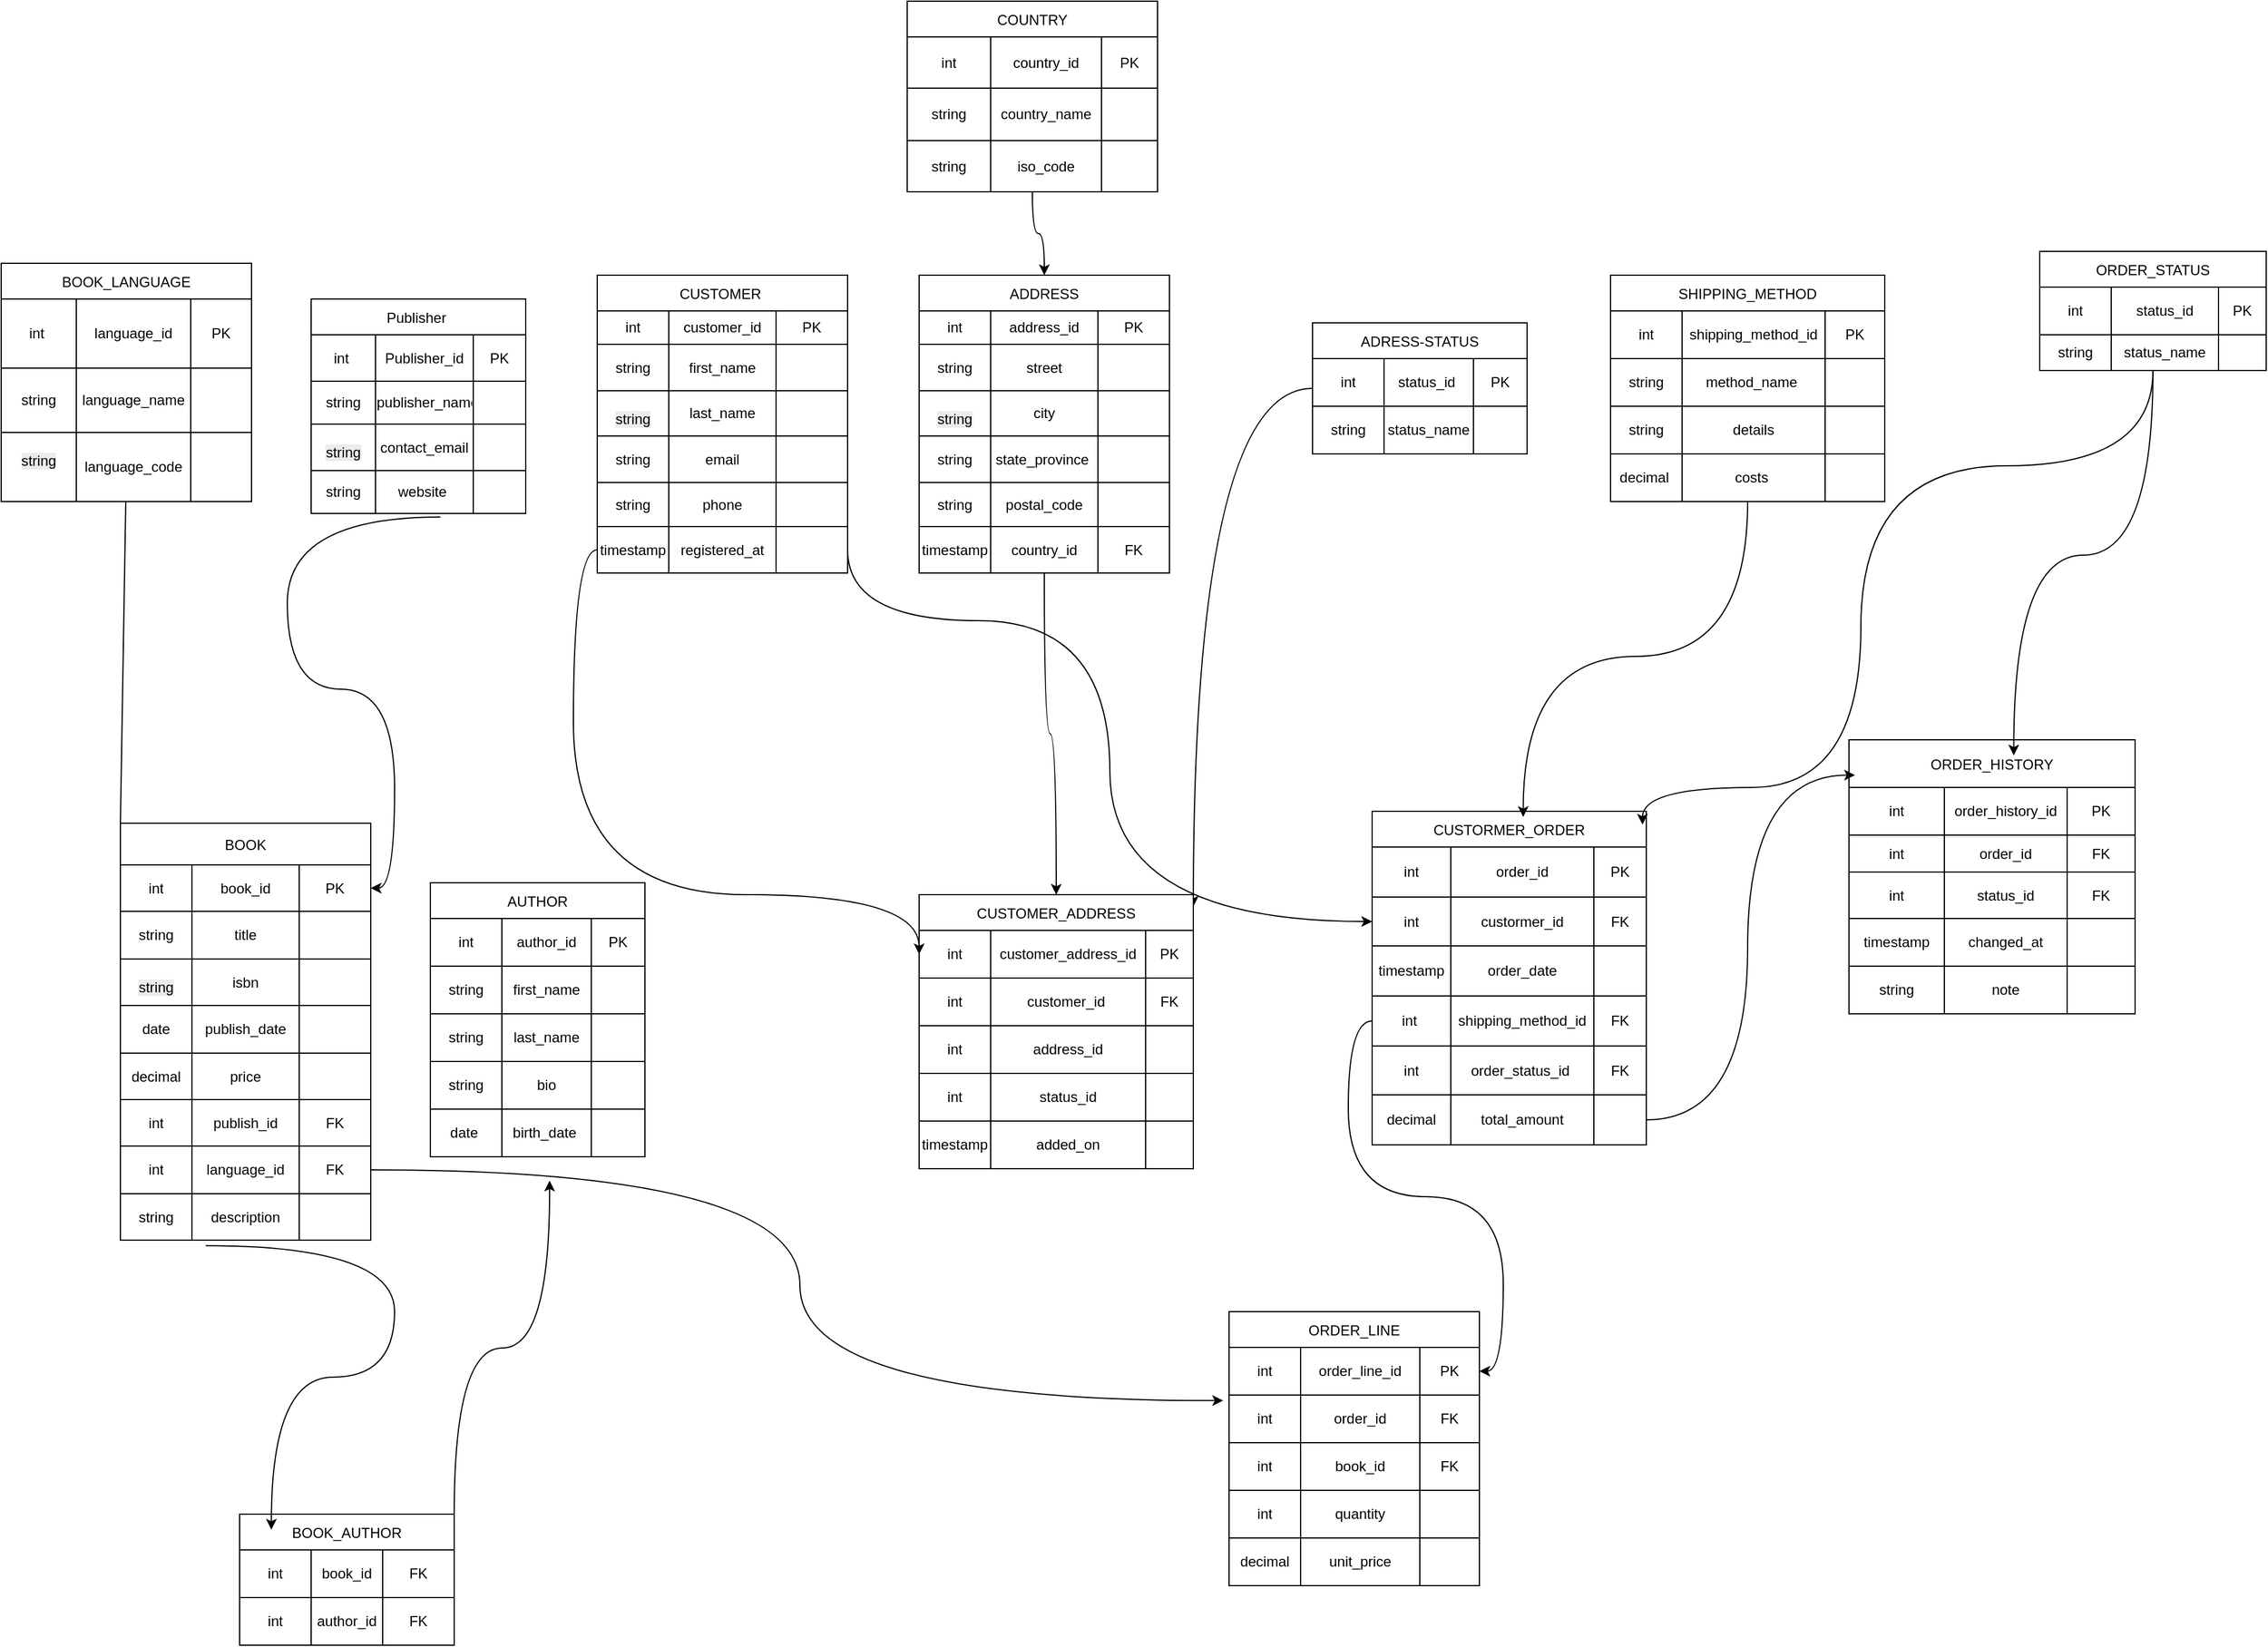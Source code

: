 <mxfile version="26.2.9">
  <diagram name="Page-1" id="DVVIbZQ_G7R7olCExYOW">
    <mxGraphModel dx="3347" dy="1254" grid="1" gridSize="10" guides="1" tooltips="1" connect="1" arrows="1" fold="1" page="1" pageScale="1" pageWidth="850" pageHeight="1100" math="0" shadow="0">
      <root>
        <mxCell id="0" />
        <mxCell id="1" parent="0" />
        <mxCell id="Lo_Y75DreQVUA2kq9Nu9-353" style="edgeStyle=orthogonalEdgeStyle;curved=1;rounded=0;orthogonalLoop=1;jettySize=auto;html=1;exitX=0.602;exitY=1.083;exitDx=0;exitDy=0;exitPerimeter=0;entryX=1;entryY=0.5;entryDx=0;entryDy=0;" edge="1" parent="1" source="Lo_Y75DreQVUA2kq9Nu9-45" target="Lo_Y75DreQVUA2kq9Nu9-178">
          <mxGeometry relative="1" as="geometry">
            <mxPoint x="-480" y="760" as="targetPoint" />
          </mxGeometry>
        </mxCell>
        <mxCell id="Lo_Y75DreQVUA2kq9Nu9-32" value="Publisher " style="shape=table;startSize=30;container=1;collapsible=0;childLayout=tableLayout;" vertex="1" parent="1">
          <mxGeometry x="-540" y="260" width="180" height="180" as="geometry" />
        </mxCell>
        <mxCell id="Lo_Y75DreQVUA2kq9Nu9-33" value="" style="shape=tableRow;horizontal=0;startSize=0;swimlaneHead=0;swimlaneBody=0;strokeColor=inherit;top=0;left=0;bottom=0;right=0;collapsible=0;dropTarget=0;fillColor=none;points=[[0,0.5],[1,0.5]];portConstraint=eastwest;" vertex="1" parent="Lo_Y75DreQVUA2kq9Nu9-32">
          <mxGeometry y="30" width="180" height="39" as="geometry" />
        </mxCell>
        <mxCell id="Lo_Y75DreQVUA2kq9Nu9-34" value="int&amp;nbsp;" style="shape=partialRectangle;html=1;whiteSpace=wrap;connectable=0;strokeColor=inherit;overflow=hidden;fillColor=none;top=0;left=0;bottom=0;right=0;pointerEvents=1;" vertex="1" parent="Lo_Y75DreQVUA2kq9Nu9-33">
          <mxGeometry width="54" height="39" as="geometry">
            <mxRectangle width="54" height="39" as="alternateBounds" />
          </mxGeometry>
        </mxCell>
        <mxCell id="Lo_Y75DreQVUA2kq9Nu9-35" value="Publisher_id" style="shape=partialRectangle;html=1;whiteSpace=wrap;connectable=0;strokeColor=inherit;overflow=hidden;fillColor=none;top=0;left=0;bottom=0;right=0;pointerEvents=1;" vertex="1" parent="Lo_Y75DreQVUA2kq9Nu9-33">
          <mxGeometry x="54" width="82" height="39" as="geometry">
            <mxRectangle width="82" height="39" as="alternateBounds" />
          </mxGeometry>
        </mxCell>
        <mxCell id="Lo_Y75DreQVUA2kq9Nu9-36" value="PK" style="shape=partialRectangle;html=1;whiteSpace=wrap;connectable=0;strokeColor=inherit;overflow=hidden;fillColor=none;top=0;left=0;bottom=0;right=0;pointerEvents=1;" vertex="1" parent="Lo_Y75DreQVUA2kq9Nu9-33">
          <mxGeometry x="136" width="44" height="39" as="geometry">
            <mxRectangle width="44" height="39" as="alternateBounds" />
          </mxGeometry>
        </mxCell>
        <mxCell id="Lo_Y75DreQVUA2kq9Nu9-37" value="" style="shape=tableRow;horizontal=0;startSize=0;swimlaneHead=0;swimlaneBody=0;strokeColor=inherit;top=0;left=0;bottom=0;right=0;collapsible=0;dropTarget=0;fillColor=none;points=[[0,0.5],[1,0.5]];portConstraint=eastwest;" vertex="1" parent="Lo_Y75DreQVUA2kq9Nu9-32">
          <mxGeometry y="69" width="180" height="36" as="geometry" />
        </mxCell>
        <mxCell id="Lo_Y75DreQVUA2kq9Nu9-38" value="string" style="shape=partialRectangle;html=1;whiteSpace=wrap;connectable=0;strokeColor=inherit;overflow=hidden;fillColor=none;top=0;left=0;bottom=0;right=0;pointerEvents=1;" vertex="1" parent="Lo_Y75DreQVUA2kq9Nu9-37">
          <mxGeometry width="54" height="36" as="geometry">
            <mxRectangle width="54" height="36" as="alternateBounds" />
          </mxGeometry>
        </mxCell>
        <mxCell id="Lo_Y75DreQVUA2kq9Nu9-39" value="publisher_name" style="shape=partialRectangle;html=1;whiteSpace=wrap;connectable=0;strokeColor=inherit;overflow=hidden;fillColor=none;top=0;left=0;bottom=0;right=0;pointerEvents=1;" vertex="1" parent="Lo_Y75DreQVUA2kq9Nu9-37">
          <mxGeometry x="54" width="82" height="36" as="geometry">
            <mxRectangle width="82" height="36" as="alternateBounds" />
          </mxGeometry>
        </mxCell>
        <mxCell id="Lo_Y75DreQVUA2kq9Nu9-40" value="" style="shape=partialRectangle;html=1;whiteSpace=wrap;connectable=0;strokeColor=inherit;overflow=hidden;fillColor=none;top=0;left=0;bottom=0;right=0;pointerEvents=1;" vertex="1" parent="Lo_Y75DreQVUA2kq9Nu9-37">
          <mxGeometry x="136" width="44" height="36" as="geometry">
            <mxRectangle width="44" height="36" as="alternateBounds" />
          </mxGeometry>
        </mxCell>
        <mxCell id="Lo_Y75DreQVUA2kq9Nu9-41" value="" style="shape=tableRow;horizontal=0;startSize=0;swimlaneHead=0;swimlaneBody=0;strokeColor=inherit;top=0;left=0;bottom=0;right=0;collapsible=0;dropTarget=0;fillColor=none;points=[[0,0.5],[1,0.5]];portConstraint=eastwest;" vertex="1" parent="Lo_Y75DreQVUA2kq9Nu9-32">
          <mxGeometry y="105" width="180" height="39" as="geometry" />
        </mxCell>
        <mxCell id="Lo_Y75DreQVUA2kq9Nu9-42" value="&#xa;&lt;span style=&quot;color: rgb(0, 0, 0); font-family: Helvetica; font-size: 12px; font-style: normal; font-variant-ligatures: normal; font-variant-caps: normal; font-weight: 400; letter-spacing: normal; orphans: 2; text-align: center; text-indent: 0px; text-transform: none; widows: 2; word-spacing: 0px; -webkit-text-stroke-width: 0px; white-space: normal; background-color: rgb(236, 236, 236); text-decoration-thickness: initial; text-decoration-style: initial; text-decoration-color: initial; display: inline !important; float: none;&quot;&gt;string&lt;/span&gt;&#xa;&#xa;" style="shape=partialRectangle;html=1;whiteSpace=wrap;connectable=0;strokeColor=inherit;overflow=hidden;fillColor=none;top=0;left=0;bottom=0;right=0;pointerEvents=1;" vertex="1" parent="Lo_Y75DreQVUA2kq9Nu9-41">
          <mxGeometry width="54" height="39" as="geometry">
            <mxRectangle width="54" height="39" as="alternateBounds" />
          </mxGeometry>
        </mxCell>
        <mxCell id="Lo_Y75DreQVUA2kq9Nu9-43" value="contact_email" style="shape=partialRectangle;html=1;whiteSpace=wrap;connectable=0;strokeColor=inherit;overflow=hidden;fillColor=none;top=0;left=0;bottom=0;right=0;pointerEvents=1;" vertex="1" parent="Lo_Y75DreQVUA2kq9Nu9-41">
          <mxGeometry x="54" width="82" height="39" as="geometry">
            <mxRectangle width="82" height="39" as="alternateBounds" />
          </mxGeometry>
        </mxCell>
        <mxCell id="Lo_Y75DreQVUA2kq9Nu9-44" value="" style="shape=partialRectangle;html=1;whiteSpace=wrap;connectable=0;strokeColor=inherit;overflow=hidden;fillColor=none;top=0;left=0;bottom=0;right=0;pointerEvents=1;" vertex="1" parent="Lo_Y75DreQVUA2kq9Nu9-41">
          <mxGeometry x="136" width="44" height="39" as="geometry">
            <mxRectangle width="44" height="39" as="alternateBounds" />
          </mxGeometry>
        </mxCell>
        <mxCell id="Lo_Y75DreQVUA2kq9Nu9-45" value="" style="shape=tableRow;horizontal=0;startSize=0;swimlaneHead=0;swimlaneBody=0;strokeColor=inherit;top=0;left=0;bottom=0;right=0;collapsible=0;dropTarget=0;fillColor=none;points=[[0,0.5],[1,0.5]];portConstraint=eastwest;" vertex="1" parent="Lo_Y75DreQVUA2kq9Nu9-32">
          <mxGeometry y="144" width="180" height="36" as="geometry" />
        </mxCell>
        <mxCell id="Lo_Y75DreQVUA2kq9Nu9-46" value="string" style="shape=partialRectangle;html=1;whiteSpace=wrap;connectable=0;strokeColor=inherit;overflow=hidden;fillColor=none;top=0;left=0;bottom=0;right=0;pointerEvents=1;" vertex="1" parent="Lo_Y75DreQVUA2kq9Nu9-45">
          <mxGeometry width="54" height="36" as="geometry">
            <mxRectangle width="54" height="36" as="alternateBounds" />
          </mxGeometry>
        </mxCell>
        <mxCell id="Lo_Y75DreQVUA2kq9Nu9-47" value="website&amp;nbsp;" style="shape=partialRectangle;html=1;whiteSpace=wrap;connectable=0;strokeColor=inherit;overflow=hidden;fillColor=none;top=0;left=0;bottom=0;right=0;pointerEvents=1;" vertex="1" parent="Lo_Y75DreQVUA2kq9Nu9-45">
          <mxGeometry x="54" width="82" height="36" as="geometry">
            <mxRectangle width="82" height="36" as="alternateBounds" />
          </mxGeometry>
        </mxCell>
        <mxCell id="Lo_Y75DreQVUA2kq9Nu9-48" value="" style="shape=partialRectangle;html=1;whiteSpace=wrap;connectable=0;strokeColor=inherit;overflow=hidden;fillColor=none;top=0;left=0;bottom=0;right=0;pointerEvents=1;" vertex="1" parent="Lo_Y75DreQVUA2kq9Nu9-45">
          <mxGeometry x="136" width="44" height="36" as="geometry">
            <mxRectangle width="44" height="36" as="alternateBounds" />
          </mxGeometry>
        </mxCell>
        <mxCell id="Lo_Y75DreQVUA2kq9Nu9-66" value="BOOK_LANGUAGE" style="shape=table;startSize=30;container=1;collapsible=0;childLayout=tableLayout;" vertex="1" parent="1">
          <mxGeometry x="-800" y="230" width="210" height="200" as="geometry" />
        </mxCell>
        <mxCell id="Lo_Y75DreQVUA2kq9Nu9-67" value="" style="shape=tableRow;horizontal=0;startSize=0;swimlaneHead=0;swimlaneBody=0;strokeColor=inherit;top=0;left=0;bottom=0;right=0;collapsible=0;dropTarget=0;fillColor=none;points=[[0,0.5],[1,0.5]];portConstraint=eastwest;" vertex="1" parent="Lo_Y75DreQVUA2kq9Nu9-66">
          <mxGeometry y="30" width="210" height="58" as="geometry" />
        </mxCell>
        <mxCell id="Lo_Y75DreQVUA2kq9Nu9-68" value="int&amp;nbsp;" style="shape=partialRectangle;html=1;whiteSpace=wrap;connectable=0;strokeColor=inherit;overflow=hidden;fillColor=none;top=0;left=0;bottom=0;right=0;pointerEvents=1;" vertex="1" parent="Lo_Y75DreQVUA2kq9Nu9-67">
          <mxGeometry width="63" height="58" as="geometry">
            <mxRectangle width="63" height="58" as="alternateBounds" />
          </mxGeometry>
        </mxCell>
        <mxCell id="Lo_Y75DreQVUA2kq9Nu9-69" value="language_id" style="shape=partialRectangle;html=1;whiteSpace=wrap;connectable=0;strokeColor=inherit;overflow=hidden;fillColor=none;top=0;left=0;bottom=0;right=0;pointerEvents=1;" vertex="1" parent="Lo_Y75DreQVUA2kq9Nu9-67">
          <mxGeometry x="63" width="96" height="58" as="geometry">
            <mxRectangle width="96" height="58" as="alternateBounds" />
          </mxGeometry>
        </mxCell>
        <mxCell id="Lo_Y75DreQVUA2kq9Nu9-70" value="PK" style="shape=partialRectangle;html=1;whiteSpace=wrap;connectable=0;strokeColor=inherit;overflow=hidden;fillColor=none;top=0;left=0;bottom=0;right=0;pointerEvents=1;" vertex="1" parent="Lo_Y75DreQVUA2kq9Nu9-67">
          <mxGeometry x="159" width="51" height="58" as="geometry">
            <mxRectangle width="51" height="58" as="alternateBounds" />
          </mxGeometry>
        </mxCell>
        <mxCell id="Lo_Y75DreQVUA2kq9Nu9-71" value="" style="shape=tableRow;horizontal=0;startSize=0;swimlaneHead=0;swimlaneBody=0;strokeColor=inherit;top=0;left=0;bottom=0;right=0;collapsible=0;dropTarget=0;fillColor=none;points=[[0,0.5],[1,0.5]];portConstraint=eastwest;" vertex="1" parent="Lo_Y75DreQVUA2kq9Nu9-66">
          <mxGeometry y="88" width="210" height="54" as="geometry" />
        </mxCell>
        <mxCell id="Lo_Y75DreQVUA2kq9Nu9-72" value="string" style="shape=partialRectangle;html=1;whiteSpace=wrap;connectable=0;strokeColor=inherit;overflow=hidden;fillColor=none;top=0;left=0;bottom=0;right=0;pointerEvents=1;" vertex="1" parent="Lo_Y75DreQVUA2kq9Nu9-71">
          <mxGeometry width="63" height="54" as="geometry">
            <mxRectangle width="63" height="54" as="alternateBounds" />
          </mxGeometry>
        </mxCell>
        <mxCell id="Lo_Y75DreQVUA2kq9Nu9-73" value="language_name" style="shape=partialRectangle;html=1;whiteSpace=wrap;connectable=0;strokeColor=inherit;overflow=hidden;fillColor=none;top=0;left=0;bottom=0;right=0;pointerEvents=1;" vertex="1" parent="Lo_Y75DreQVUA2kq9Nu9-71">
          <mxGeometry x="63" width="96" height="54" as="geometry">
            <mxRectangle width="96" height="54" as="alternateBounds" />
          </mxGeometry>
        </mxCell>
        <mxCell id="Lo_Y75DreQVUA2kq9Nu9-74" value="" style="shape=partialRectangle;html=1;whiteSpace=wrap;connectable=0;strokeColor=inherit;overflow=hidden;fillColor=none;top=0;left=0;bottom=0;right=0;pointerEvents=1;" vertex="1" parent="Lo_Y75DreQVUA2kq9Nu9-71">
          <mxGeometry x="159" width="51" height="54" as="geometry">
            <mxRectangle width="51" height="54" as="alternateBounds" />
          </mxGeometry>
        </mxCell>
        <mxCell id="Lo_Y75DreQVUA2kq9Nu9-75" value="" style="shape=tableRow;horizontal=0;startSize=0;swimlaneHead=0;swimlaneBody=0;strokeColor=inherit;top=0;left=0;bottom=0;right=0;collapsible=0;dropTarget=0;fillColor=none;points=[[0,0.5],[1,0.5]];portConstraint=eastwest;" vertex="1" parent="Lo_Y75DreQVUA2kq9Nu9-66">
          <mxGeometry y="142" width="210" height="58" as="geometry" />
        </mxCell>
        <mxCell id="Lo_Y75DreQVUA2kq9Nu9-76" value="&#xa;&lt;span style=&quot;color: rgb(0, 0, 0); font-family: Helvetica; font-size: 12px; font-style: normal; font-variant-ligatures: normal; font-variant-caps: normal; font-weight: 400; letter-spacing: normal; orphans: 2; text-align: center; text-indent: 0px; text-transform: none; widows: 2; word-spacing: 0px; -webkit-text-stroke-width: 0px; white-space: normal; background-color: rgb(236, 236, 236); text-decoration-thickness: initial; text-decoration-style: initial; text-decoration-color: initial; display: inline !important; float: none;&quot;&gt;string&lt;/span&gt;&#xa;&#xa;" style="shape=partialRectangle;html=1;whiteSpace=wrap;connectable=0;strokeColor=inherit;overflow=hidden;fillColor=none;top=0;left=0;bottom=0;right=0;pointerEvents=1;" vertex="1" parent="Lo_Y75DreQVUA2kq9Nu9-75">
          <mxGeometry width="63" height="58" as="geometry">
            <mxRectangle width="63" height="58" as="alternateBounds" />
          </mxGeometry>
        </mxCell>
        <mxCell id="Lo_Y75DreQVUA2kq9Nu9-77" value="language_code" style="shape=partialRectangle;html=1;whiteSpace=wrap;connectable=0;strokeColor=inherit;overflow=hidden;fillColor=none;top=0;left=0;bottom=0;right=0;pointerEvents=1;" vertex="1" parent="Lo_Y75DreQVUA2kq9Nu9-75">
          <mxGeometry x="63" width="96" height="58" as="geometry">
            <mxRectangle width="96" height="58" as="alternateBounds" />
          </mxGeometry>
        </mxCell>
        <mxCell id="Lo_Y75DreQVUA2kq9Nu9-78" value="" style="shape=partialRectangle;html=1;whiteSpace=wrap;connectable=0;strokeColor=inherit;overflow=hidden;fillColor=none;top=0;left=0;bottom=0;right=0;pointerEvents=1;" vertex="1" parent="Lo_Y75DreQVUA2kq9Nu9-75">
          <mxGeometry x="159" width="51" height="58" as="geometry">
            <mxRectangle width="51" height="58" as="alternateBounds" />
          </mxGeometry>
        </mxCell>
        <mxCell id="Lo_Y75DreQVUA2kq9Nu9-83" value="CUSTOMER " style="shape=table;startSize=30;container=1;collapsible=0;childLayout=tableLayout;" vertex="1" parent="1">
          <mxGeometry x="-300" y="240" width="210" height="250" as="geometry" />
        </mxCell>
        <mxCell id="Lo_Y75DreQVUA2kq9Nu9-84" value="" style="shape=tableRow;horizontal=0;startSize=0;swimlaneHead=0;swimlaneBody=0;strokeColor=inherit;top=0;left=0;bottom=0;right=0;collapsible=0;dropTarget=0;fillColor=none;points=[[0,0.5],[1,0.5]];portConstraint=eastwest;" vertex="1" parent="Lo_Y75DreQVUA2kq9Nu9-83">
          <mxGeometry y="30" width="210" height="28" as="geometry" />
        </mxCell>
        <mxCell id="Lo_Y75DreQVUA2kq9Nu9-85" value="int" style="shape=partialRectangle;html=1;whiteSpace=wrap;connectable=0;strokeColor=inherit;overflow=hidden;fillColor=none;top=0;left=0;bottom=0;right=0;pointerEvents=1;" vertex="1" parent="Lo_Y75DreQVUA2kq9Nu9-84">
          <mxGeometry width="60" height="28" as="geometry">
            <mxRectangle width="60" height="28" as="alternateBounds" />
          </mxGeometry>
        </mxCell>
        <mxCell id="Lo_Y75DreQVUA2kq9Nu9-86" value="customer_id" style="shape=partialRectangle;html=1;whiteSpace=wrap;connectable=0;strokeColor=inherit;overflow=hidden;fillColor=none;top=0;left=0;bottom=0;right=0;pointerEvents=1;" vertex="1" parent="Lo_Y75DreQVUA2kq9Nu9-84">
          <mxGeometry x="60" width="90" height="28" as="geometry">
            <mxRectangle width="90" height="28" as="alternateBounds" />
          </mxGeometry>
        </mxCell>
        <mxCell id="Lo_Y75DreQVUA2kq9Nu9-87" value="PK" style="shape=partialRectangle;html=1;whiteSpace=wrap;connectable=0;strokeColor=inherit;overflow=hidden;fillColor=none;top=0;left=0;bottom=0;right=0;pointerEvents=1;" vertex="1" parent="Lo_Y75DreQVUA2kq9Nu9-84">
          <mxGeometry x="150" width="60" height="28" as="geometry">
            <mxRectangle width="60" height="28" as="alternateBounds" />
          </mxGeometry>
        </mxCell>
        <mxCell id="Lo_Y75DreQVUA2kq9Nu9-88" value="" style="shape=tableRow;horizontal=0;startSize=0;swimlaneHead=0;swimlaneBody=0;strokeColor=inherit;top=0;left=0;bottom=0;right=0;collapsible=0;dropTarget=0;fillColor=none;points=[[0,0.5],[1,0.5]];portConstraint=eastwest;" vertex="1" parent="Lo_Y75DreQVUA2kq9Nu9-83">
          <mxGeometry y="58" width="210" height="39" as="geometry" />
        </mxCell>
        <mxCell id="Lo_Y75DreQVUA2kq9Nu9-89" value="string" style="shape=partialRectangle;html=1;whiteSpace=wrap;connectable=0;strokeColor=inherit;overflow=hidden;fillColor=none;top=0;left=0;bottom=0;right=0;pointerEvents=1;" vertex="1" parent="Lo_Y75DreQVUA2kq9Nu9-88">
          <mxGeometry width="60" height="39" as="geometry">
            <mxRectangle width="60" height="39" as="alternateBounds" />
          </mxGeometry>
        </mxCell>
        <mxCell id="Lo_Y75DreQVUA2kq9Nu9-90" value="first_name" style="shape=partialRectangle;html=1;whiteSpace=wrap;connectable=0;strokeColor=inherit;overflow=hidden;fillColor=none;top=0;left=0;bottom=0;right=0;pointerEvents=1;" vertex="1" parent="Lo_Y75DreQVUA2kq9Nu9-88">
          <mxGeometry x="60" width="90" height="39" as="geometry">
            <mxRectangle width="90" height="39" as="alternateBounds" />
          </mxGeometry>
        </mxCell>
        <mxCell id="Lo_Y75DreQVUA2kq9Nu9-91" value="" style="shape=partialRectangle;html=1;whiteSpace=wrap;connectable=0;strokeColor=inherit;overflow=hidden;fillColor=none;top=0;left=0;bottom=0;right=0;pointerEvents=1;" vertex="1" parent="Lo_Y75DreQVUA2kq9Nu9-88">
          <mxGeometry x="150" width="60" height="39" as="geometry">
            <mxRectangle width="60" height="39" as="alternateBounds" />
          </mxGeometry>
        </mxCell>
        <mxCell id="Lo_Y75DreQVUA2kq9Nu9-92" value="" style="shape=tableRow;horizontal=0;startSize=0;swimlaneHead=0;swimlaneBody=0;strokeColor=inherit;top=0;left=0;bottom=0;right=0;collapsible=0;dropTarget=0;fillColor=none;points=[[0,0.5],[1,0.5]];portConstraint=eastwest;" vertex="1" parent="Lo_Y75DreQVUA2kq9Nu9-83">
          <mxGeometry y="97" width="210" height="38" as="geometry" />
        </mxCell>
        <mxCell id="Lo_Y75DreQVUA2kq9Nu9-93" value="&#xa;&lt;span style=&quot;color: rgb(0, 0, 0); font-family: Helvetica; font-size: 12px; font-style: normal; font-variant-ligatures: normal; font-variant-caps: normal; font-weight: 400; letter-spacing: normal; orphans: 2; text-align: center; text-indent: 0px; text-transform: none; widows: 2; word-spacing: 0px; -webkit-text-stroke-width: 0px; white-space: normal; background-color: rgb(236, 236, 236); text-decoration-thickness: initial; text-decoration-style: initial; text-decoration-color: initial; display: inline !important; float: none;&quot;&gt;string&lt;/span&gt;&#xa;&#xa;" style="shape=partialRectangle;html=1;whiteSpace=wrap;connectable=0;strokeColor=inherit;overflow=hidden;fillColor=none;top=0;left=0;bottom=0;right=0;pointerEvents=1;" vertex="1" parent="Lo_Y75DreQVUA2kq9Nu9-92">
          <mxGeometry width="60" height="38" as="geometry">
            <mxRectangle width="60" height="38" as="alternateBounds" />
          </mxGeometry>
        </mxCell>
        <mxCell id="Lo_Y75DreQVUA2kq9Nu9-94" value="last_name" style="shape=partialRectangle;html=1;whiteSpace=wrap;connectable=0;strokeColor=inherit;overflow=hidden;fillColor=none;top=0;left=0;bottom=0;right=0;pointerEvents=1;" vertex="1" parent="Lo_Y75DreQVUA2kq9Nu9-92">
          <mxGeometry x="60" width="90" height="38" as="geometry">
            <mxRectangle width="90" height="38" as="alternateBounds" />
          </mxGeometry>
        </mxCell>
        <mxCell id="Lo_Y75DreQVUA2kq9Nu9-95" value="" style="shape=partialRectangle;html=1;whiteSpace=wrap;connectable=0;strokeColor=inherit;overflow=hidden;fillColor=none;top=0;left=0;bottom=0;right=0;pointerEvents=1;" vertex="1" parent="Lo_Y75DreQVUA2kq9Nu9-92">
          <mxGeometry x="150" width="60" height="38" as="geometry">
            <mxRectangle width="60" height="38" as="alternateBounds" />
          </mxGeometry>
        </mxCell>
        <mxCell id="Lo_Y75DreQVUA2kq9Nu9-96" value="" style="shape=tableRow;horizontal=0;startSize=0;swimlaneHead=0;swimlaneBody=0;strokeColor=inherit;top=0;left=0;bottom=0;right=0;collapsible=0;dropTarget=0;fillColor=none;points=[[0,0.5],[1,0.5]];portConstraint=eastwest;" vertex="1" parent="Lo_Y75DreQVUA2kq9Nu9-83">
          <mxGeometry y="135" width="210" height="39" as="geometry" />
        </mxCell>
        <mxCell id="Lo_Y75DreQVUA2kq9Nu9-97" value="string" style="shape=partialRectangle;html=1;whiteSpace=wrap;connectable=0;strokeColor=inherit;overflow=hidden;fillColor=none;top=0;left=0;bottom=0;right=0;pointerEvents=1;" vertex="1" parent="Lo_Y75DreQVUA2kq9Nu9-96">
          <mxGeometry width="60" height="39" as="geometry">
            <mxRectangle width="60" height="39" as="alternateBounds" />
          </mxGeometry>
        </mxCell>
        <mxCell id="Lo_Y75DreQVUA2kq9Nu9-98" value="email" style="shape=partialRectangle;html=1;whiteSpace=wrap;connectable=0;strokeColor=inherit;overflow=hidden;fillColor=none;top=0;left=0;bottom=0;right=0;pointerEvents=1;" vertex="1" parent="Lo_Y75DreQVUA2kq9Nu9-96">
          <mxGeometry x="60" width="90" height="39" as="geometry">
            <mxRectangle width="90" height="39" as="alternateBounds" />
          </mxGeometry>
        </mxCell>
        <mxCell id="Lo_Y75DreQVUA2kq9Nu9-99" value="" style="shape=partialRectangle;html=1;whiteSpace=wrap;connectable=0;strokeColor=inherit;overflow=hidden;fillColor=none;top=0;left=0;bottom=0;right=0;pointerEvents=1;" vertex="1" parent="Lo_Y75DreQVUA2kq9Nu9-96">
          <mxGeometry x="150" width="60" height="39" as="geometry">
            <mxRectangle width="60" height="39" as="alternateBounds" />
          </mxGeometry>
        </mxCell>
        <mxCell id="Lo_Y75DreQVUA2kq9Nu9-100" value="" style="shape=tableRow;horizontal=0;startSize=0;swimlaneHead=0;swimlaneBody=0;strokeColor=inherit;top=0;left=0;bottom=0;right=0;collapsible=0;dropTarget=0;fillColor=none;points=[[0,0.5],[1,0.5]];portConstraint=eastwest;" vertex="1" parent="Lo_Y75DreQVUA2kq9Nu9-83">
          <mxGeometry y="174" width="210" height="37" as="geometry" />
        </mxCell>
        <mxCell id="Lo_Y75DreQVUA2kq9Nu9-101" value="string" style="shape=partialRectangle;html=1;whiteSpace=wrap;connectable=0;strokeColor=inherit;overflow=hidden;fillColor=none;top=0;left=0;bottom=0;right=0;pointerEvents=1;" vertex="1" parent="Lo_Y75DreQVUA2kq9Nu9-100">
          <mxGeometry width="60" height="37" as="geometry">
            <mxRectangle width="60" height="37" as="alternateBounds" />
          </mxGeometry>
        </mxCell>
        <mxCell id="Lo_Y75DreQVUA2kq9Nu9-102" value="phone" style="shape=partialRectangle;html=1;whiteSpace=wrap;connectable=0;strokeColor=inherit;overflow=hidden;fillColor=none;top=0;left=0;bottom=0;right=0;pointerEvents=1;" vertex="1" parent="Lo_Y75DreQVUA2kq9Nu9-100">
          <mxGeometry x="60" width="90" height="37" as="geometry">
            <mxRectangle width="90" height="37" as="alternateBounds" />
          </mxGeometry>
        </mxCell>
        <mxCell id="Lo_Y75DreQVUA2kq9Nu9-103" value="" style="shape=partialRectangle;html=1;whiteSpace=wrap;connectable=0;strokeColor=inherit;overflow=hidden;fillColor=none;top=0;left=0;bottom=0;right=0;pointerEvents=1;" vertex="1" parent="Lo_Y75DreQVUA2kq9Nu9-100">
          <mxGeometry x="150" width="60" height="37" as="geometry">
            <mxRectangle width="60" height="37" as="alternateBounds" />
          </mxGeometry>
        </mxCell>
        <mxCell id="Lo_Y75DreQVUA2kq9Nu9-104" value="" style="shape=tableRow;horizontal=0;startSize=0;swimlaneHead=0;swimlaneBody=0;strokeColor=inherit;top=0;left=0;bottom=0;right=0;collapsible=0;dropTarget=0;fillColor=none;points=[[0,0.5],[1,0.5]];portConstraint=eastwest;" vertex="1" parent="Lo_Y75DreQVUA2kq9Nu9-83">
          <mxGeometry y="211" width="210" height="39" as="geometry" />
        </mxCell>
        <mxCell id="Lo_Y75DreQVUA2kq9Nu9-105" value="timestamp" style="shape=partialRectangle;html=1;whiteSpace=wrap;connectable=0;strokeColor=inherit;overflow=hidden;fillColor=none;top=0;left=0;bottom=0;right=0;pointerEvents=1;" vertex="1" parent="Lo_Y75DreQVUA2kq9Nu9-104">
          <mxGeometry width="60" height="39" as="geometry">
            <mxRectangle width="60" height="39" as="alternateBounds" />
          </mxGeometry>
        </mxCell>
        <mxCell id="Lo_Y75DreQVUA2kq9Nu9-106" value="registered_at" style="shape=partialRectangle;html=1;whiteSpace=wrap;connectable=0;strokeColor=inherit;overflow=hidden;fillColor=none;top=0;left=0;bottom=0;right=0;pointerEvents=1;" vertex="1" parent="Lo_Y75DreQVUA2kq9Nu9-104">
          <mxGeometry x="60" width="90" height="39" as="geometry">
            <mxRectangle width="90" height="39" as="alternateBounds" />
          </mxGeometry>
        </mxCell>
        <mxCell id="Lo_Y75DreQVUA2kq9Nu9-107" value="" style="shape=partialRectangle;html=1;whiteSpace=wrap;connectable=0;strokeColor=inherit;overflow=hidden;fillColor=none;top=0;left=0;bottom=0;right=0;pointerEvents=1;" vertex="1" parent="Lo_Y75DreQVUA2kq9Nu9-104">
          <mxGeometry x="150" width="60" height="39" as="geometry">
            <mxRectangle width="60" height="39" as="alternateBounds" />
          </mxGeometry>
        </mxCell>
        <mxCell id="Lo_Y75DreQVUA2kq9Nu9-361" style="edgeStyle=orthogonalEdgeStyle;curved=1;rounded=0;orthogonalLoop=1;jettySize=auto;html=1;entryX=0.5;entryY=0;entryDx=0;entryDy=0;" edge="1" parent="1" source="Lo_Y75DreQVUA2kq9Nu9-108" target="Lo_Y75DreQVUA2kq9Nu9-231">
          <mxGeometry relative="1" as="geometry" />
        </mxCell>
        <mxCell id="Lo_Y75DreQVUA2kq9Nu9-108" value="ADDRESS" style="shape=table;startSize=30;container=1;collapsible=0;childLayout=tableLayout;" vertex="1" parent="1">
          <mxGeometry x="-30" y="240" width="210" height="250" as="geometry" />
        </mxCell>
        <mxCell id="Lo_Y75DreQVUA2kq9Nu9-109" value="" style="shape=tableRow;horizontal=0;startSize=0;swimlaneHead=0;swimlaneBody=0;strokeColor=inherit;top=0;left=0;bottom=0;right=0;collapsible=0;dropTarget=0;fillColor=none;points=[[0,0.5],[1,0.5]];portConstraint=eastwest;" vertex="1" parent="Lo_Y75DreQVUA2kq9Nu9-108">
          <mxGeometry y="30" width="210" height="28" as="geometry" />
        </mxCell>
        <mxCell id="Lo_Y75DreQVUA2kq9Nu9-110" value="int" style="shape=partialRectangle;html=1;whiteSpace=wrap;connectable=0;strokeColor=inherit;overflow=hidden;fillColor=none;top=0;left=0;bottom=0;right=0;pointerEvents=1;" vertex="1" parent="Lo_Y75DreQVUA2kq9Nu9-109">
          <mxGeometry width="60" height="28" as="geometry">
            <mxRectangle width="60" height="28" as="alternateBounds" />
          </mxGeometry>
        </mxCell>
        <mxCell id="Lo_Y75DreQVUA2kq9Nu9-111" value="address_id" style="shape=partialRectangle;html=1;whiteSpace=wrap;connectable=0;strokeColor=inherit;overflow=hidden;fillColor=none;top=0;left=0;bottom=0;right=0;pointerEvents=1;" vertex="1" parent="Lo_Y75DreQVUA2kq9Nu9-109">
          <mxGeometry x="60" width="90" height="28" as="geometry">
            <mxRectangle width="90" height="28" as="alternateBounds" />
          </mxGeometry>
        </mxCell>
        <mxCell id="Lo_Y75DreQVUA2kq9Nu9-112" value="PK" style="shape=partialRectangle;html=1;whiteSpace=wrap;connectable=0;strokeColor=inherit;overflow=hidden;fillColor=none;top=0;left=0;bottom=0;right=0;pointerEvents=1;" vertex="1" parent="Lo_Y75DreQVUA2kq9Nu9-109">
          <mxGeometry x="150" width="60" height="28" as="geometry">
            <mxRectangle width="60" height="28" as="alternateBounds" />
          </mxGeometry>
        </mxCell>
        <mxCell id="Lo_Y75DreQVUA2kq9Nu9-113" value="" style="shape=tableRow;horizontal=0;startSize=0;swimlaneHead=0;swimlaneBody=0;strokeColor=inherit;top=0;left=0;bottom=0;right=0;collapsible=0;dropTarget=0;fillColor=none;points=[[0,0.5],[1,0.5]];portConstraint=eastwest;" vertex="1" parent="Lo_Y75DreQVUA2kq9Nu9-108">
          <mxGeometry y="58" width="210" height="39" as="geometry" />
        </mxCell>
        <mxCell id="Lo_Y75DreQVUA2kq9Nu9-114" value="string" style="shape=partialRectangle;html=1;whiteSpace=wrap;connectable=0;strokeColor=inherit;overflow=hidden;fillColor=none;top=0;left=0;bottom=0;right=0;pointerEvents=1;" vertex="1" parent="Lo_Y75DreQVUA2kq9Nu9-113">
          <mxGeometry width="60" height="39" as="geometry">
            <mxRectangle width="60" height="39" as="alternateBounds" />
          </mxGeometry>
        </mxCell>
        <mxCell id="Lo_Y75DreQVUA2kq9Nu9-115" value="street" style="shape=partialRectangle;html=1;whiteSpace=wrap;connectable=0;strokeColor=inherit;overflow=hidden;fillColor=none;top=0;left=0;bottom=0;right=0;pointerEvents=1;" vertex="1" parent="Lo_Y75DreQVUA2kq9Nu9-113">
          <mxGeometry x="60" width="90" height="39" as="geometry">
            <mxRectangle width="90" height="39" as="alternateBounds" />
          </mxGeometry>
        </mxCell>
        <mxCell id="Lo_Y75DreQVUA2kq9Nu9-116" value="" style="shape=partialRectangle;html=1;whiteSpace=wrap;connectable=0;strokeColor=inherit;overflow=hidden;fillColor=none;top=0;left=0;bottom=0;right=0;pointerEvents=1;" vertex="1" parent="Lo_Y75DreQVUA2kq9Nu9-113">
          <mxGeometry x="150" width="60" height="39" as="geometry">
            <mxRectangle width="60" height="39" as="alternateBounds" />
          </mxGeometry>
        </mxCell>
        <mxCell id="Lo_Y75DreQVUA2kq9Nu9-117" value="" style="shape=tableRow;horizontal=0;startSize=0;swimlaneHead=0;swimlaneBody=0;strokeColor=inherit;top=0;left=0;bottom=0;right=0;collapsible=0;dropTarget=0;fillColor=none;points=[[0,0.5],[1,0.5]];portConstraint=eastwest;" vertex="1" parent="Lo_Y75DreQVUA2kq9Nu9-108">
          <mxGeometry y="97" width="210" height="38" as="geometry" />
        </mxCell>
        <mxCell id="Lo_Y75DreQVUA2kq9Nu9-118" value="&#xa;&lt;span style=&quot;color: rgb(0, 0, 0); font-family: Helvetica; font-size: 12px; font-style: normal; font-variant-ligatures: normal; font-variant-caps: normal; font-weight: 400; letter-spacing: normal; orphans: 2; text-align: center; text-indent: 0px; text-transform: none; widows: 2; word-spacing: 0px; -webkit-text-stroke-width: 0px; white-space: normal; background-color: rgb(236, 236, 236); text-decoration-thickness: initial; text-decoration-style: initial; text-decoration-color: initial; display: inline !important; float: none;&quot;&gt;string&lt;/span&gt;&#xa;&#xa;" style="shape=partialRectangle;html=1;whiteSpace=wrap;connectable=0;strokeColor=inherit;overflow=hidden;fillColor=none;top=0;left=0;bottom=0;right=0;pointerEvents=1;" vertex="1" parent="Lo_Y75DreQVUA2kq9Nu9-117">
          <mxGeometry width="60" height="38" as="geometry">
            <mxRectangle width="60" height="38" as="alternateBounds" />
          </mxGeometry>
        </mxCell>
        <mxCell id="Lo_Y75DreQVUA2kq9Nu9-119" value="city" style="shape=partialRectangle;html=1;whiteSpace=wrap;connectable=0;strokeColor=inherit;overflow=hidden;fillColor=none;top=0;left=0;bottom=0;right=0;pointerEvents=1;" vertex="1" parent="Lo_Y75DreQVUA2kq9Nu9-117">
          <mxGeometry x="60" width="90" height="38" as="geometry">
            <mxRectangle width="90" height="38" as="alternateBounds" />
          </mxGeometry>
        </mxCell>
        <mxCell id="Lo_Y75DreQVUA2kq9Nu9-120" value="" style="shape=partialRectangle;html=1;whiteSpace=wrap;connectable=0;strokeColor=inherit;overflow=hidden;fillColor=none;top=0;left=0;bottom=0;right=0;pointerEvents=1;" vertex="1" parent="Lo_Y75DreQVUA2kq9Nu9-117">
          <mxGeometry x="150" width="60" height="38" as="geometry">
            <mxRectangle width="60" height="38" as="alternateBounds" />
          </mxGeometry>
        </mxCell>
        <mxCell id="Lo_Y75DreQVUA2kq9Nu9-121" value="" style="shape=tableRow;horizontal=0;startSize=0;swimlaneHead=0;swimlaneBody=0;strokeColor=inherit;top=0;left=0;bottom=0;right=0;collapsible=0;dropTarget=0;fillColor=none;points=[[0,0.5],[1,0.5]];portConstraint=eastwest;" vertex="1" parent="Lo_Y75DreQVUA2kq9Nu9-108">
          <mxGeometry y="135" width="210" height="39" as="geometry" />
        </mxCell>
        <mxCell id="Lo_Y75DreQVUA2kq9Nu9-122" value="string" style="shape=partialRectangle;html=1;whiteSpace=wrap;connectable=0;strokeColor=inherit;overflow=hidden;fillColor=none;top=0;left=0;bottom=0;right=0;pointerEvents=1;" vertex="1" parent="Lo_Y75DreQVUA2kq9Nu9-121">
          <mxGeometry width="60" height="39" as="geometry">
            <mxRectangle width="60" height="39" as="alternateBounds" />
          </mxGeometry>
        </mxCell>
        <mxCell id="Lo_Y75DreQVUA2kq9Nu9-123" value="state_province&amp;nbsp;" style="shape=partialRectangle;html=1;whiteSpace=wrap;connectable=0;strokeColor=inherit;overflow=hidden;fillColor=none;top=0;left=0;bottom=0;right=0;pointerEvents=1;" vertex="1" parent="Lo_Y75DreQVUA2kq9Nu9-121">
          <mxGeometry x="60" width="90" height="39" as="geometry">
            <mxRectangle width="90" height="39" as="alternateBounds" />
          </mxGeometry>
        </mxCell>
        <mxCell id="Lo_Y75DreQVUA2kq9Nu9-124" value="" style="shape=partialRectangle;html=1;whiteSpace=wrap;connectable=0;strokeColor=inherit;overflow=hidden;fillColor=none;top=0;left=0;bottom=0;right=0;pointerEvents=1;" vertex="1" parent="Lo_Y75DreQVUA2kq9Nu9-121">
          <mxGeometry x="150" width="60" height="39" as="geometry">
            <mxRectangle width="60" height="39" as="alternateBounds" />
          </mxGeometry>
        </mxCell>
        <mxCell id="Lo_Y75DreQVUA2kq9Nu9-125" value="" style="shape=tableRow;horizontal=0;startSize=0;swimlaneHead=0;swimlaneBody=0;strokeColor=inherit;top=0;left=0;bottom=0;right=0;collapsible=0;dropTarget=0;fillColor=none;points=[[0,0.5],[1,0.5]];portConstraint=eastwest;" vertex="1" parent="Lo_Y75DreQVUA2kq9Nu9-108">
          <mxGeometry y="174" width="210" height="37" as="geometry" />
        </mxCell>
        <mxCell id="Lo_Y75DreQVUA2kq9Nu9-126" value="string" style="shape=partialRectangle;html=1;whiteSpace=wrap;connectable=0;strokeColor=inherit;overflow=hidden;fillColor=none;top=0;left=0;bottom=0;right=0;pointerEvents=1;" vertex="1" parent="Lo_Y75DreQVUA2kq9Nu9-125">
          <mxGeometry width="60" height="37" as="geometry">
            <mxRectangle width="60" height="37" as="alternateBounds" />
          </mxGeometry>
        </mxCell>
        <mxCell id="Lo_Y75DreQVUA2kq9Nu9-127" value="postal_code" style="shape=partialRectangle;html=1;whiteSpace=wrap;connectable=0;strokeColor=inherit;overflow=hidden;fillColor=none;top=0;left=0;bottom=0;right=0;pointerEvents=1;" vertex="1" parent="Lo_Y75DreQVUA2kq9Nu9-125">
          <mxGeometry x="60" width="90" height="37" as="geometry">
            <mxRectangle width="90" height="37" as="alternateBounds" />
          </mxGeometry>
        </mxCell>
        <mxCell id="Lo_Y75DreQVUA2kq9Nu9-128" value="" style="shape=partialRectangle;html=1;whiteSpace=wrap;connectable=0;strokeColor=inherit;overflow=hidden;fillColor=none;top=0;left=0;bottom=0;right=0;pointerEvents=1;" vertex="1" parent="Lo_Y75DreQVUA2kq9Nu9-125">
          <mxGeometry x="150" width="60" height="37" as="geometry">
            <mxRectangle width="60" height="37" as="alternateBounds" />
          </mxGeometry>
        </mxCell>
        <mxCell id="Lo_Y75DreQVUA2kq9Nu9-129" value="" style="shape=tableRow;horizontal=0;startSize=0;swimlaneHead=0;swimlaneBody=0;strokeColor=inherit;top=0;left=0;bottom=0;right=0;collapsible=0;dropTarget=0;fillColor=none;points=[[0,0.5],[1,0.5]];portConstraint=eastwest;" vertex="1" parent="Lo_Y75DreQVUA2kq9Nu9-108">
          <mxGeometry y="211" width="210" height="39" as="geometry" />
        </mxCell>
        <mxCell id="Lo_Y75DreQVUA2kq9Nu9-130" value="timestamp" style="shape=partialRectangle;html=1;whiteSpace=wrap;connectable=0;strokeColor=inherit;overflow=hidden;fillColor=none;top=0;left=0;bottom=0;right=0;pointerEvents=1;" vertex="1" parent="Lo_Y75DreQVUA2kq9Nu9-129">
          <mxGeometry width="60" height="39" as="geometry">
            <mxRectangle width="60" height="39" as="alternateBounds" />
          </mxGeometry>
        </mxCell>
        <mxCell id="Lo_Y75DreQVUA2kq9Nu9-131" value="country_id" style="shape=partialRectangle;html=1;whiteSpace=wrap;connectable=0;strokeColor=inherit;overflow=hidden;fillColor=none;top=0;left=0;bottom=0;right=0;pointerEvents=1;" vertex="1" parent="Lo_Y75DreQVUA2kq9Nu9-129">
          <mxGeometry x="60" width="90" height="39" as="geometry">
            <mxRectangle width="90" height="39" as="alternateBounds" />
          </mxGeometry>
        </mxCell>
        <mxCell id="Lo_Y75DreQVUA2kq9Nu9-132" value="FK" style="shape=partialRectangle;html=1;whiteSpace=wrap;connectable=0;strokeColor=inherit;overflow=hidden;fillColor=none;top=0;left=0;bottom=0;right=0;pointerEvents=1;" vertex="1" parent="Lo_Y75DreQVUA2kq9Nu9-129">
          <mxGeometry x="150" width="60" height="39" as="geometry">
            <mxRectangle width="60" height="39" as="alternateBounds" />
          </mxGeometry>
        </mxCell>
        <mxCell id="Lo_Y75DreQVUA2kq9Nu9-362" style="edgeStyle=orthogonalEdgeStyle;curved=1;rounded=0;orthogonalLoop=1;jettySize=auto;html=1;" edge="1" parent="1" source="Lo_Y75DreQVUA2kq9Nu9-133">
          <mxGeometry relative="1" as="geometry">
            <mxPoint x="200" y="770" as="targetPoint" />
          </mxGeometry>
        </mxCell>
        <mxCell id="Lo_Y75DreQVUA2kq9Nu9-133" value="ADRESS-STATUS" style="shape=table;startSize=30;container=1;collapsible=0;childLayout=tableLayout;" vertex="1" parent="1">
          <mxGeometry x="300" y="280" width="180" height="110" as="geometry" />
        </mxCell>
        <mxCell id="Lo_Y75DreQVUA2kq9Nu9-134" value="" style="shape=tableRow;horizontal=0;startSize=0;swimlaneHead=0;swimlaneBody=0;strokeColor=inherit;top=0;left=0;bottom=0;right=0;collapsible=0;dropTarget=0;fillColor=none;points=[[0,0.5],[1,0.5]];portConstraint=eastwest;" vertex="1" parent="Lo_Y75DreQVUA2kq9Nu9-133">
          <mxGeometry y="30" width="180" height="40" as="geometry" />
        </mxCell>
        <mxCell id="Lo_Y75DreQVUA2kq9Nu9-135" value="int" style="shape=partialRectangle;html=1;whiteSpace=wrap;connectable=0;strokeColor=inherit;overflow=hidden;fillColor=none;top=0;left=0;bottom=0;right=0;pointerEvents=1;" vertex="1" parent="Lo_Y75DreQVUA2kq9Nu9-134">
          <mxGeometry width="60" height="40" as="geometry">
            <mxRectangle width="60" height="40" as="alternateBounds" />
          </mxGeometry>
        </mxCell>
        <mxCell id="Lo_Y75DreQVUA2kq9Nu9-136" value="status_id&amp;nbsp;" style="shape=partialRectangle;html=1;whiteSpace=wrap;connectable=0;strokeColor=inherit;overflow=hidden;fillColor=none;top=0;left=0;bottom=0;right=0;pointerEvents=1;" vertex="1" parent="Lo_Y75DreQVUA2kq9Nu9-134">
          <mxGeometry x="60" width="75" height="40" as="geometry">
            <mxRectangle width="75" height="40" as="alternateBounds" />
          </mxGeometry>
        </mxCell>
        <mxCell id="Lo_Y75DreQVUA2kq9Nu9-137" value="PK" style="shape=partialRectangle;html=1;whiteSpace=wrap;connectable=0;strokeColor=inherit;overflow=hidden;fillColor=none;top=0;left=0;bottom=0;right=0;pointerEvents=1;" vertex="1" parent="Lo_Y75DreQVUA2kq9Nu9-134">
          <mxGeometry x="135" width="45" height="40" as="geometry">
            <mxRectangle width="45" height="40" as="alternateBounds" />
          </mxGeometry>
        </mxCell>
        <mxCell id="Lo_Y75DreQVUA2kq9Nu9-138" value="" style="shape=tableRow;horizontal=0;startSize=0;swimlaneHead=0;swimlaneBody=0;strokeColor=inherit;top=0;left=0;bottom=0;right=0;collapsible=0;dropTarget=0;fillColor=none;points=[[0,0.5],[1,0.5]];portConstraint=eastwest;" vertex="1" parent="Lo_Y75DreQVUA2kq9Nu9-133">
          <mxGeometry y="70" width="180" height="40" as="geometry" />
        </mxCell>
        <mxCell id="Lo_Y75DreQVUA2kq9Nu9-139" value="string" style="shape=partialRectangle;html=1;whiteSpace=wrap;connectable=0;strokeColor=inherit;overflow=hidden;fillColor=none;top=0;left=0;bottom=0;right=0;pointerEvents=1;" vertex="1" parent="Lo_Y75DreQVUA2kq9Nu9-138">
          <mxGeometry width="60" height="40" as="geometry">
            <mxRectangle width="60" height="40" as="alternateBounds" />
          </mxGeometry>
        </mxCell>
        <mxCell id="Lo_Y75DreQVUA2kq9Nu9-140" value="status_name" style="shape=partialRectangle;html=1;whiteSpace=wrap;connectable=0;strokeColor=inherit;overflow=hidden;fillColor=none;top=0;left=0;bottom=0;right=0;pointerEvents=1;" vertex="1" parent="Lo_Y75DreQVUA2kq9Nu9-138">
          <mxGeometry x="60" width="75" height="40" as="geometry">
            <mxRectangle width="75" height="40" as="alternateBounds" />
          </mxGeometry>
        </mxCell>
        <mxCell id="Lo_Y75DreQVUA2kq9Nu9-141" value="" style="shape=partialRectangle;html=1;whiteSpace=wrap;connectable=0;strokeColor=inherit;overflow=hidden;fillColor=none;top=0;left=0;bottom=0;right=0;pointerEvents=1;" vertex="1" parent="Lo_Y75DreQVUA2kq9Nu9-138">
          <mxGeometry x="135" width="45" height="40" as="geometry">
            <mxRectangle width="45" height="40" as="alternateBounds" />
          </mxGeometry>
        </mxCell>
        <mxCell id="Lo_Y75DreQVUA2kq9Nu9-142" value="SHIPPING_METHOD" style="shape=table;startSize=30;container=1;collapsible=0;childLayout=tableLayout;" vertex="1" parent="1">
          <mxGeometry x="550" y="240" width="230" height="190" as="geometry" />
        </mxCell>
        <mxCell id="Lo_Y75DreQVUA2kq9Nu9-143" value="" style="shape=tableRow;horizontal=0;startSize=0;swimlaneHead=0;swimlaneBody=0;strokeColor=inherit;top=0;left=0;bottom=0;right=0;collapsible=0;dropTarget=0;fillColor=none;points=[[0,0.5],[1,0.5]];portConstraint=eastwest;" vertex="1" parent="Lo_Y75DreQVUA2kq9Nu9-142">
          <mxGeometry y="30" width="230" height="40" as="geometry" />
        </mxCell>
        <mxCell id="Lo_Y75DreQVUA2kq9Nu9-144" value="int" style="shape=partialRectangle;html=1;whiteSpace=wrap;connectable=0;strokeColor=inherit;overflow=hidden;fillColor=none;top=0;left=0;bottom=0;right=0;pointerEvents=1;" vertex="1" parent="Lo_Y75DreQVUA2kq9Nu9-143">
          <mxGeometry width="60" height="40" as="geometry">
            <mxRectangle width="60" height="40" as="alternateBounds" />
          </mxGeometry>
        </mxCell>
        <mxCell id="Lo_Y75DreQVUA2kq9Nu9-145" value="shipping_method_id" style="shape=partialRectangle;html=1;whiteSpace=wrap;connectable=0;strokeColor=inherit;overflow=hidden;fillColor=none;top=0;left=0;bottom=0;right=0;pointerEvents=1;" vertex="1" parent="Lo_Y75DreQVUA2kq9Nu9-143">
          <mxGeometry x="60" width="120" height="40" as="geometry">
            <mxRectangle width="120" height="40" as="alternateBounds" />
          </mxGeometry>
        </mxCell>
        <mxCell id="Lo_Y75DreQVUA2kq9Nu9-146" value="PK" style="shape=partialRectangle;html=1;whiteSpace=wrap;connectable=0;strokeColor=inherit;overflow=hidden;fillColor=none;top=0;left=0;bottom=0;right=0;pointerEvents=1;" vertex="1" parent="Lo_Y75DreQVUA2kq9Nu9-143">
          <mxGeometry x="180" width="50" height="40" as="geometry">
            <mxRectangle width="50" height="40" as="alternateBounds" />
          </mxGeometry>
        </mxCell>
        <mxCell id="Lo_Y75DreQVUA2kq9Nu9-147" value="" style="shape=tableRow;horizontal=0;startSize=0;swimlaneHead=0;swimlaneBody=0;strokeColor=inherit;top=0;left=0;bottom=0;right=0;collapsible=0;dropTarget=0;fillColor=none;points=[[0,0.5],[1,0.5]];portConstraint=eastwest;" vertex="1" parent="Lo_Y75DreQVUA2kq9Nu9-142">
          <mxGeometry y="70" width="230" height="40" as="geometry" />
        </mxCell>
        <mxCell id="Lo_Y75DreQVUA2kq9Nu9-148" value="string" style="shape=partialRectangle;html=1;whiteSpace=wrap;connectable=0;strokeColor=inherit;overflow=hidden;fillColor=none;top=0;left=0;bottom=0;right=0;pointerEvents=1;" vertex="1" parent="Lo_Y75DreQVUA2kq9Nu9-147">
          <mxGeometry width="60" height="40" as="geometry">
            <mxRectangle width="60" height="40" as="alternateBounds" />
          </mxGeometry>
        </mxCell>
        <mxCell id="Lo_Y75DreQVUA2kq9Nu9-149" value="method_name&amp;nbsp;" style="shape=partialRectangle;html=1;whiteSpace=wrap;connectable=0;strokeColor=inherit;overflow=hidden;fillColor=none;top=0;left=0;bottom=0;right=0;pointerEvents=1;" vertex="1" parent="Lo_Y75DreQVUA2kq9Nu9-147">
          <mxGeometry x="60" width="120" height="40" as="geometry">
            <mxRectangle width="120" height="40" as="alternateBounds" />
          </mxGeometry>
        </mxCell>
        <mxCell id="Lo_Y75DreQVUA2kq9Nu9-150" value="" style="shape=partialRectangle;html=1;whiteSpace=wrap;connectable=0;strokeColor=inherit;overflow=hidden;fillColor=none;top=0;left=0;bottom=0;right=0;pointerEvents=1;" vertex="1" parent="Lo_Y75DreQVUA2kq9Nu9-147">
          <mxGeometry x="180" width="50" height="40" as="geometry">
            <mxRectangle width="50" height="40" as="alternateBounds" />
          </mxGeometry>
        </mxCell>
        <mxCell id="Lo_Y75DreQVUA2kq9Nu9-151" value="" style="shape=tableRow;horizontal=0;startSize=0;swimlaneHead=0;swimlaneBody=0;strokeColor=inherit;top=0;left=0;bottom=0;right=0;collapsible=0;dropTarget=0;fillColor=none;points=[[0,0.5],[1,0.5]];portConstraint=eastwest;" vertex="1" parent="Lo_Y75DreQVUA2kq9Nu9-142">
          <mxGeometry y="110" width="230" height="40" as="geometry" />
        </mxCell>
        <mxCell id="Lo_Y75DreQVUA2kq9Nu9-152" value="string" style="shape=partialRectangle;html=1;whiteSpace=wrap;connectable=0;strokeColor=inherit;overflow=hidden;fillColor=none;top=0;left=0;bottom=0;right=0;pointerEvents=1;" vertex="1" parent="Lo_Y75DreQVUA2kq9Nu9-151">
          <mxGeometry width="60" height="40" as="geometry">
            <mxRectangle width="60" height="40" as="alternateBounds" />
          </mxGeometry>
        </mxCell>
        <mxCell id="Lo_Y75DreQVUA2kq9Nu9-153" value="details" style="shape=partialRectangle;html=1;whiteSpace=wrap;connectable=0;strokeColor=inherit;overflow=hidden;fillColor=none;top=0;left=0;bottom=0;right=0;pointerEvents=1;" vertex="1" parent="Lo_Y75DreQVUA2kq9Nu9-151">
          <mxGeometry x="60" width="120" height="40" as="geometry">
            <mxRectangle width="120" height="40" as="alternateBounds" />
          </mxGeometry>
        </mxCell>
        <mxCell id="Lo_Y75DreQVUA2kq9Nu9-154" value="" style="shape=partialRectangle;html=1;whiteSpace=wrap;connectable=0;strokeColor=inherit;overflow=hidden;fillColor=none;top=0;left=0;bottom=0;right=0;pointerEvents=1;" vertex="1" parent="Lo_Y75DreQVUA2kq9Nu9-151">
          <mxGeometry x="180" width="50" height="40" as="geometry">
            <mxRectangle width="50" height="40" as="alternateBounds" />
          </mxGeometry>
        </mxCell>
        <mxCell id="Lo_Y75DreQVUA2kq9Nu9-155" value="" style="shape=tableRow;horizontal=0;startSize=0;swimlaneHead=0;swimlaneBody=0;strokeColor=inherit;top=0;left=0;bottom=0;right=0;collapsible=0;dropTarget=0;fillColor=none;points=[[0,0.5],[1,0.5]];portConstraint=eastwest;" vertex="1" parent="Lo_Y75DreQVUA2kq9Nu9-142">
          <mxGeometry y="150" width="230" height="40" as="geometry" />
        </mxCell>
        <mxCell id="Lo_Y75DreQVUA2kq9Nu9-156" value="decimal&amp;nbsp;" style="shape=partialRectangle;html=1;whiteSpace=wrap;connectable=0;strokeColor=inherit;overflow=hidden;fillColor=none;top=0;left=0;bottom=0;right=0;pointerEvents=1;" vertex="1" parent="Lo_Y75DreQVUA2kq9Nu9-155">
          <mxGeometry width="60" height="40" as="geometry">
            <mxRectangle width="60" height="40" as="alternateBounds" />
          </mxGeometry>
        </mxCell>
        <mxCell id="Lo_Y75DreQVUA2kq9Nu9-157" value="costs&amp;nbsp;" style="shape=partialRectangle;html=1;whiteSpace=wrap;connectable=0;strokeColor=inherit;overflow=hidden;fillColor=none;top=0;left=0;bottom=0;right=0;pointerEvents=1;" vertex="1" parent="Lo_Y75DreQVUA2kq9Nu9-155">
          <mxGeometry x="60" width="120" height="40" as="geometry">
            <mxRectangle width="120" height="40" as="alternateBounds" />
          </mxGeometry>
        </mxCell>
        <mxCell id="Lo_Y75DreQVUA2kq9Nu9-158" value="" style="shape=partialRectangle;html=1;whiteSpace=wrap;connectable=0;strokeColor=inherit;overflow=hidden;fillColor=none;top=0;left=0;bottom=0;right=0;pointerEvents=1;" vertex="1" parent="Lo_Y75DreQVUA2kq9Nu9-155">
          <mxGeometry x="180" width="50" height="40" as="geometry">
            <mxRectangle width="50" height="40" as="alternateBounds" />
          </mxGeometry>
        </mxCell>
        <mxCell id="Lo_Y75DreQVUA2kq9Nu9-168" value="ORDER_STATUS" style="shape=table;startSize=30;container=1;collapsible=0;childLayout=tableLayout;" vertex="1" parent="1">
          <mxGeometry x="910" y="220" width="190" height="100" as="geometry" />
        </mxCell>
        <mxCell id="Lo_Y75DreQVUA2kq9Nu9-169" value="" style="shape=tableRow;horizontal=0;startSize=0;swimlaneHead=0;swimlaneBody=0;strokeColor=inherit;top=0;left=0;bottom=0;right=0;collapsible=0;dropTarget=0;fillColor=none;points=[[0,0.5],[1,0.5]];portConstraint=eastwest;" vertex="1" parent="Lo_Y75DreQVUA2kq9Nu9-168">
          <mxGeometry y="30" width="190" height="40" as="geometry" />
        </mxCell>
        <mxCell id="Lo_Y75DreQVUA2kq9Nu9-170" value="int" style="shape=partialRectangle;html=1;whiteSpace=wrap;connectable=0;strokeColor=inherit;overflow=hidden;fillColor=none;top=0;left=0;bottom=0;right=0;pointerEvents=1;" vertex="1" parent="Lo_Y75DreQVUA2kq9Nu9-169">
          <mxGeometry width="60" height="40" as="geometry">
            <mxRectangle width="60" height="40" as="alternateBounds" />
          </mxGeometry>
        </mxCell>
        <mxCell id="Lo_Y75DreQVUA2kq9Nu9-171" value="status_id" style="shape=partialRectangle;html=1;whiteSpace=wrap;connectable=0;strokeColor=inherit;overflow=hidden;fillColor=none;top=0;left=0;bottom=0;right=0;pointerEvents=1;" vertex="1" parent="Lo_Y75DreQVUA2kq9Nu9-169">
          <mxGeometry x="60" width="90" height="40" as="geometry">
            <mxRectangle width="90" height="40" as="alternateBounds" />
          </mxGeometry>
        </mxCell>
        <mxCell id="Lo_Y75DreQVUA2kq9Nu9-172" value="PK" style="shape=partialRectangle;html=1;whiteSpace=wrap;connectable=0;strokeColor=inherit;overflow=hidden;fillColor=none;top=0;left=0;bottom=0;right=0;pointerEvents=1;" vertex="1" parent="Lo_Y75DreQVUA2kq9Nu9-169">
          <mxGeometry x="150" width="40" height="40" as="geometry">
            <mxRectangle width="40" height="40" as="alternateBounds" />
          </mxGeometry>
        </mxCell>
        <mxCell id="Lo_Y75DreQVUA2kq9Nu9-173" value="" style="shape=tableRow;horizontal=0;startSize=0;swimlaneHead=0;swimlaneBody=0;strokeColor=inherit;top=0;left=0;bottom=0;right=0;collapsible=0;dropTarget=0;fillColor=none;points=[[0,0.5],[1,0.5]];portConstraint=eastwest;" vertex="1" parent="Lo_Y75DreQVUA2kq9Nu9-168">
          <mxGeometry y="70" width="190" height="30" as="geometry" />
        </mxCell>
        <mxCell id="Lo_Y75DreQVUA2kq9Nu9-174" value="string" style="shape=partialRectangle;html=1;whiteSpace=wrap;connectable=0;strokeColor=inherit;overflow=hidden;fillColor=none;top=0;left=0;bottom=0;right=0;pointerEvents=1;" vertex="1" parent="Lo_Y75DreQVUA2kq9Nu9-173">
          <mxGeometry width="60" height="30" as="geometry">
            <mxRectangle width="60" height="30" as="alternateBounds" />
          </mxGeometry>
        </mxCell>
        <mxCell id="Lo_Y75DreQVUA2kq9Nu9-175" value="status_name" style="shape=partialRectangle;html=1;whiteSpace=wrap;connectable=0;strokeColor=inherit;overflow=hidden;fillColor=none;top=0;left=0;bottom=0;right=0;pointerEvents=1;" vertex="1" parent="Lo_Y75DreQVUA2kq9Nu9-173">
          <mxGeometry x="60" width="90" height="30" as="geometry">
            <mxRectangle width="90" height="30" as="alternateBounds" />
          </mxGeometry>
        </mxCell>
        <mxCell id="Lo_Y75DreQVUA2kq9Nu9-176" value="" style="shape=partialRectangle;html=1;whiteSpace=wrap;connectable=0;strokeColor=inherit;overflow=hidden;fillColor=none;top=0;left=0;bottom=0;right=0;pointerEvents=1;" vertex="1" parent="Lo_Y75DreQVUA2kq9Nu9-173">
          <mxGeometry x="150" width="40" height="30" as="geometry">
            <mxRectangle width="40" height="30" as="alternateBounds" />
          </mxGeometry>
        </mxCell>
        <mxCell id="Lo_Y75DreQVUA2kq9Nu9-177" value="BOOK" style="shape=table;startSize=35;container=1;collapsible=0;childLayout=tableLayout;" vertex="1" parent="1">
          <mxGeometry x="-700" y="700" width="210" height="350" as="geometry" />
        </mxCell>
        <mxCell id="Lo_Y75DreQVUA2kq9Nu9-178" value="" style="shape=tableRow;horizontal=0;startSize=0;swimlaneHead=0;swimlaneBody=0;strokeColor=inherit;top=0;left=0;bottom=0;right=0;collapsible=0;dropTarget=0;fillColor=none;points=[[0,0.5],[1,0.5]];portConstraint=eastwest;" vertex="1" parent="Lo_Y75DreQVUA2kq9Nu9-177">
          <mxGeometry y="35" width="210" height="39" as="geometry" />
        </mxCell>
        <mxCell id="Lo_Y75DreQVUA2kq9Nu9-179" value="int" style="shape=partialRectangle;html=1;whiteSpace=wrap;connectable=0;strokeColor=inherit;overflow=hidden;fillColor=none;top=0;left=0;bottom=0;right=0;pointerEvents=1;" vertex="1" parent="Lo_Y75DreQVUA2kq9Nu9-178">
          <mxGeometry width="60" height="39" as="geometry">
            <mxRectangle width="60" height="39" as="alternateBounds" />
          </mxGeometry>
        </mxCell>
        <mxCell id="Lo_Y75DreQVUA2kq9Nu9-180" value="book_id" style="shape=partialRectangle;html=1;whiteSpace=wrap;connectable=0;strokeColor=inherit;overflow=hidden;fillColor=none;top=0;left=0;bottom=0;right=0;pointerEvents=1;" vertex="1" parent="Lo_Y75DreQVUA2kq9Nu9-178">
          <mxGeometry x="60" width="90" height="39" as="geometry">
            <mxRectangle width="90" height="39" as="alternateBounds" />
          </mxGeometry>
        </mxCell>
        <mxCell id="Lo_Y75DreQVUA2kq9Nu9-181" value="PK" style="shape=partialRectangle;html=1;whiteSpace=wrap;connectable=0;strokeColor=inherit;overflow=hidden;fillColor=none;top=0;left=0;bottom=0;right=0;pointerEvents=1;" vertex="1" parent="Lo_Y75DreQVUA2kq9Nu9-178">
          <mxGeometry x="150" width="60" height="39" as="geometry">
            <mxRectangle width="60" height="39" as="alternateBounds" />
          </mxGeometry>
        </mxCell>
        <mxCell id="Lo_Y75DreQVUA2kq9Nu9-182" value="" style="shape=tableRow;horizontal=0;startSize=0;swimlaneHead=0;swimlaneBody=0;strokeColor=inherit;top=0;left=0;bottom=0;right=0;collapsible=0;dropTarget=0;fillColor=none;points=[[0,0.5],[1,0.5]];portConstraint=eastwest;" vertex="1" parent="Lo_Y75DreQVUA2kq9Nu9-177">
          <mxGeometry y="74" width="210" height="40" as="geometry" />
        </mxCell>
        <mxCell id="Lo_Y75DreQVUA2kq9Nu9-183" value="string" style="shape=partialRectangle;html=1;whiteSpace=wrap;connectable=0;strokeColor=inherit;overflow=hidden;fillColor=none;top=0;left=0;bottom=0;right=0;pointerEvents=1;" vertex="1" parent="Lo_Y75DreQVUA2kq9Nu9-182">
          <mxGeometry width="60" height="40" as="geometry">
            <mxRectangle width="60" height="40" as="alternateBounds" />
          </mxGeometry>
        </mxCell>
        <mxCell id="Lo_Y75DreQVUA2kq9Nu9-184" value="title" style="shape=partialRectangle;html=1;whiteSpace=wrap;connectable=0;strokeColor=inherit;overflow=hidden;fillColor=none;top=0;left=0;bottom=0;right=0;pointerEvents=1;" vertex="1" parent="Lo_Y75DreQVUA2kq9Nu9-182">
          <mxGeometry x="60" width="90" height="40" as="geometry">
            <mxRectangle width="90" height="40" as="alternateBounds" />
          </mxGeometry>
        </mxCell>
        <mxCell id="Lo_Y75DreQVUA2kq9Nu9-185" value="" style="shape=partialRectangle;html=1;whiteSpace=wrap;connectable=0;strokeColor=inherit;overflow=hidden;fillColor=none;top=0;left=0;bottom=0;right=0;pointerEvents=1;" vertex="1" parent="Lo_Y75DreQVUA2kq9Nu9-182">
          <mxGeometry x="150" width="60" height="40" as="geometry">
            <mxRectangle width="60" height="40" as="alternateBounds" />
          </mxGeometry>
        </mxCell>
        <mxCell id="Lo_Y75DreQVUA2kq9Nu9-186" value="" style="shape=tableRow;horizontal=0;startSize=0;swimlaneHead=0;swimlaneBody=0;strokeColor=inherit;top=0;left=0;bottom=0;right=0;collapsible=0;dropTarget=0;fillColor=none;points=[[0,0.5],[1,0.5]];portConstraint=eastwest;" vertex="1" parent="Lo_Y75DreQVUA2kq9Nu9-177">
          <mxGeometry y="114" width="210" height="39" as="geometry" />
        </mxCell>
        <mxCell id="Lo_Y75DreQVUA2kq9Nu9-187" value="&#xa;&lt;span style=&quot;color: rgb(0, 0, 0); font-family: Helvetica; font-size: 12px; font-style: normal; font-variant-ligatures: normal; font-variant-caps: normal; font-weight: 400; letter-spacing: normal; orphans: 2; text-align: center; text-indent: 0px; text-transform: none; widows: 2; word-spacing: 0px; -webkit-text-stroke-width: 0px; white-space: normal; background-color: rgb(236, 236, 236); text-decoration-thickness: initial; text-decoration-style: initial; text-decoration-color: initial; display: inline !important; float: none;&quot;&gt;string&lt;/span&gt;&#xa;&#xa;" style="shape=partialRectangle;html=1;whiteSpace=wrap;connectable=0;strokeColor=inherit;overflow=hidden;fillColor=none;top=0;left=0;bottom=0;right=0;pointerEvents=1;" vertex="1" parent="Lo_Y75DreQVUA2kq9Nu9-186">
          <mxGeometry width="60" height="39" as="geometry">
            <mxRectangle width="60" height="39" as="alternateBounds" />
          </mxGeometry>
        </mxCell>
        <mxCell id="Lo_Y75DreQVUA2kq9Nu9-188" value="isbn" style="shape=partialRectangle;html=1;whiteSpace=wrap;connectable=0;strokeColor=inherit;overflow=hidden;fillColor=none;top=0;left=0;bottom=0;right=0;pointerEvents=1;" vertex="1" parent="Lo_Y75DreQVUA2kq9Nu9-186">
          <mxGeometry x="60" width="90" height="39" as="geometry">
            <mxRectangle width="90" height="39" as="alternateBounds" />
          </mxGeometry>
        </mxCell>
        <mxCell id="Lo_Y75DreQVUA2kq9Nu9-189" value="" style="shape=partialRectangle;html=1;whiteSpace=wrap;connectable=0;strokeColor=inherit;overflow=hidden;fillColor=none;top=0;left=0;bottom=0;right=0;pointerEvents=1;" vertex="1" parent="Lo_Y75DreQVUA2kq9Nu9-186">
          <mxGeometry x="150" width="60" height="39" as="geometry">
            <mxRectangle width="60" height="39" as="alternateBounds" />
          </mxGeometry>
        </mxCell>
        <mxCell id="Lo_Y75DreQVUA2kq9Nu9-190" value="" style="shape=tableRow;horizontal=0;startSize=0;swimlaneHead=0;swimlaneBody=0;strokeColor=inherit;top=0;left=0;bottom=0;right=0;collapsible=0;dropTarget=0;fillColor=none;points=[[0,0.5],[1,0.5]];portConstraint=eastwest;" vertex="1" parent="Lo_Y75DreQVUA2kq9Nu9-177">
          <mxGeometry y="153" width="210" height="40" as="geometry" />
        </mxCell>
        <mxCell id="Lo_Y75DreQVUA2kq9Nu9-191" value="date" style="shape=partialRectangle;html=1;whiteSpace=wrap;connectable=0;strokeColor=inherit;overflow=hidden;fillColor=none;top=0;left=0;bottom=0;right=0;pointerEvents=1;" vertex="1" parent="Lo_Y75DreQVUA2kq9Nu9-190">
          <mxGeometry width="60" height="40" as="geometry">
            <mxRectangle width="60" height="40" as="alternateBounds" />
          </mxGeometry>
        </mxCell>
        <mxCell id="Lo_Y75DreQVUA2kq9Nu9-192" value="publish_date" style="shape=partialRectangle;html=1;whiteSpace=wrap;connectable=0;strokeColor=inherit;overflow=hidden;fillColor=none;top=0;left=0;bottom=0;right=0;pointerEvents=1;" vertex="1" parent="Lo_Y75DreQVUA2kq9Nu9-190">
          <mxGeometry x="60" width="90" height="40" as="geometry">
            <mxRectangle width="90" height="40" as="alternateBounds" />
          </mxGeometry>
        </mxCell>
        <mxCell id="Lo_Y75DreQVUA2kq9Nu9-193" value="" style="shape=partialRectangle;html=1;whiteSpace=wrap;connectable=0;strokeColor=inherit;overflow=hidden;fillColor=none;top=0;left=0;bottom=0;right=0;pointerEvents=1;" vertex="1" parent="Lo_Y75DreQVUA2kq9Nu9-190">
          <mxGeometry x="150" width="60" height="40" as="geometry">
            <mxRectangle width="60" height="40" as="alternateBounds" />
          </mxGeometry>
        </mxCell>
        <mxCell id="Lo_Y75DreQVUA2kq9Nu9-194" value="" style="shape=tableRow;horizontal=0;startSize=0;swimlaneHead=0;swimlaneBody=0;strokeColor=inherit;top=0;left=0;bottom=0;right=0;collapsible=0;dropTarget=0;fillColor=none;points=[[0,0.5],[1,0.5]];portConstraint=eastwest;" vertex="1" parent="Lo_Y75DreQVUA2kq9Nu9-177">
          <mxGeometry y="193" width="210" height="39" as="geometry" />
        </mxCell>
        <mxCell id="Lo_Y75DreQVUA2kq9Nu9-195" value="decimal" style="shape=partialRectangle;html=1;whiteSpace=wrap;connectable=0;strokeColor=inherit;overflow=hidden;fillColor=none;top=0;left=0;bottom=0;right=0;pointerEvents=1;" vertex="1" parent="Lo_Y75DreQVUA2kq9Nu9-194">
          <mxGeometry width="60" height="39" as="geometry">
            <mxRectangle width="60" height="39" as="alternateBounds" />
          </mxGeometry>
        </mxCell>
        <mxCell id="Lo_Y75DreQVUA2kq9Nu9-196" value="price" style="shape=partialRectangle;html=1;whiteSpace=wrap;connectable=0;strokeColor=inherit;overflow=hidden;fillColor=none;top=0;left=0;bottom=0;right=0;pointerEvents=1;" vertex="1" parent="Lo_Y75DreQVUA2kq9Nu9-194">
          <mxGeometry x="60" width="90" height="39" as="geometry">
            <mxRectangle width="90" height="39" as="alternateBounds" />
          </mxGeometry>
        </mxCell>
        <mxCell id="Lo_Y75DreQVUA2kq9Nu9-197" value="" style="shape=partialRectangle;html=1;whiteSpace=wrap;connectable=0;strokeColor=inherit;overflow=hidden;fillColor=none;top=0;left=0;bottom=0;right=0;pointerEvents=1;" vertex="1" parent="Lo_Y75DreQVUA2kq9Nu9-194">
          <mxGeometry x="150" width="60" height="39" as="geometry">
            <mxRectangle width="60" height="39" as="alternateBounds" />
          </mxGeometry>
        </mxCell>
        <mxCell id="Lo_Y75DreQVUA2kq9Nu9-198" value="" style="shape=tableRow;horizontal=0;startSize=0;swimlaneHead=0;swimlaneBody=0;strokeColor=inherit;top=0;left=0;bottom=0;right=0;collapsible=0;dropTarget=0;fillColor=none;points=[[0,0.5],[1,0.5]];portConstraint=eastwest;" vertex="1" parent="Lo_Y75DreQVUA2kq9Nu9-177">
          <mxGeometry y="232" width="210" height="39" as="geometry" />
        </mxCell>
        <mxCell id="Lo_Y75DreQVUA2kq9Nu9-199" value="int" style="shape=partialRectangle;html=1;whiteSpace=wrap;connectable=0;strokeColor=inherit;overflow=hidden;fillColor=none;top=0;left=0;bottom=0;right=0;pointerEvents=1;" vertex="1" parent="Lo_Y75DreQVUA2kq9Nu9-198">
          <mxGeometry width="60" height="39" as="geometry">
            <mxRectangle width="60" height="39" as="alternateBounds" />
          </mxGeometry>
        </mxCell>
        <mxCell id="Lo_Y75DreQVUA2kq9Nu9-200" value="publish_id" style="shape=partialRectangle;html=1;whiteSpace=wrap;connectable=0;strokeColor=inherit;overflow=hidden;fillColor=none;top=0;left=0;bottom=0;right=0;pointerEvents=1;" vertex="1" parent="Lo_Y75DreQVUA2kq9Nu9-198">
          <mxGeometry x="60" width="90" height="39" as="geometry">
            <mxRectangle width="90" height="39" as="alternateBounds" />
          </mxGeometry>
        </mxCell>
        <mxCell id="Lo_Y75DreQVUA2kq9Nu9-201" value="FK" style="shape=partialRectangle;html=1;whiteSpace=wrap;connectable=0;strokeColor=inherit;overflow=hidden;fillColor=none;top=0;left=0;bottom=0;right=0;pointerEvents=1;" vertex="1" parent="Lo_Y75DreQVUA2kq9Nu9-198">
          <mxGeometry x="150" width="60" height="39" as="geometry">
            <mxRectangle width="60" height="39" as="alternateBounds" />
          </mxGeometry>
        </mxCell>
        <mxCell id="Lo_Y75DreQVUA2kq9Nu9-202" value="" style="shape=tableRow;horizontal=0;startSize=0;swimlaneHead=0;swimlaneBody=0;strokeColor=inherit;top=0;left=0;bottom=0;right=0;collapsible=0;dropTarget=0;fillColor=none;points=[[0,0.5],[1,0.5]];portConstraint=eastwest;" vertex="1" parent="Lo_Y75DreQVUA2kq9Nu9-177">
          <mxGeometry y="271" width="210" height="40" as="geometry" />
        </mxCell>
        <mxCell id="Lo_Y75DreQVUA2kq9Nu9-203" value="int" style="shape=partialRectangle;html=1;whiteSpace=wrap;connectable=0;strokeColor=inherit;overflow=hidden;fillColor=none;top=0;left=0;bottom=0;right=0;pointerEvents=1;" vertex="1" parent="Lo_Y75DreQVUA2kq9Nu9-202">
          <mxGeometry width="60" height="40" as="geometry">
            <mxRectangle width="60" height="40" as="alternateBounds" />
          </mxGeometry>
        </mxCell>
        <mxCell id="Lo_Y75DreQVUA2kq9Nu9-204" value="language_id" style="shape=partialRectangle;html=1;whiteSpace=wrap;connectable=0;strokeColor=inherit;overflow=hidden;fillColor=none;top=0;left=0;bottom=0;right=0;pointerEvents=1;" vertex="1" parent="Lo_Y75DreQVUA2kq9Nu9-202">
          <mxGeometry x="60" width="90" height="40" as="geometry">
            <mxRectangle width="90" height="40" as="alternateBounds" />
          </mxGeometry>
        </mxCell>
        <mxCell id="Lo_Y75DreQVUA2kq9Nu9-205" value="FK" style="shape=partialRectangle;html=1;whiteSpace=wrap;connectable=0;strokeColor=inherit;overflow=hidden;fillColor=none;top=0;left=0;bottom=0;right=0;pointerEvents=1;" vertex="1" parent="Lo_Y75DreQVUA2kq9Nu9-202">
          <mxGeometry x="150" width="60" height="40" as="geometry">
            <mxRectangle width="60" height="40" as="alternateBounds" />
          </mxGeometry>
        </mxCell>
        <mxCell id="Lo_Y75DreQVUA2kq9Nu9-206" value="" style="shape=tableRow;horizontal=0;startSize=0;swimlaneHead=0;swimlaneBody=0;strokeColor=inherit;top=0;left=0;bottom=0;right=0;collapsible=0;dropTarget=0;fillColor=none;points=[[0,0.5],[1,0.5]];portConstraint=eastwest;" vertex="1" parent="Lo_Y75DreQVUA2kq9Nu9-177">
          <mxGeometry y="311" width="210" height="39" as="geometry" />
        </mxCell>
        <mxCell id="Lo_Y75DreQVUA2kq9Nu9-207" value="string" style="shape=partialRectangle;html=1;whiteSpace=wrap;connectable=0;strokeColor=inherit;overflow=hidden;fillColor=none;top=0;left=0;bottom=0;right=0;pointerEvents=1;" vertex="1" parent="Lo_Y75DreQVUA2kq9Nu9-206">
          <mxGeometry width="60" height="39" as="geometry">
            <mxRectangle width="60" height="39" as="alternateBounds" />
          </mxGeometry>
        </mxCell>
        <mxCell id="Lo_Y75DreQVUA2kq9Nu9-208" value="description" style="shape=partialRectangle;html=1;whiteSpace=wrap;connectable=0;strokeColor=inherit;overflow=hidden;fillColor=none;top=0;left=0;bottom=0;right=0;pointerEvents=1;" vertex="1" parent="Lo_Y75DreQVUA2kq9Nu9-206">
          <mxGeometry x="60" width="90" height="39" as="geometry">
            <mxRectangle width="90" height="39" as="alternateBounds" />
          </mxGeometry>
        </mxCell>
        <mxCell id="Lo_Y75DreQVUA2kq9Nu9-209" value="" style="shape=partialRectangle;html=1;whiteSpace=wrap;connectable=0;strokeColor=inherit;overflow=hidden;fillColor=none;top=0;left=0;bottom=0;right=0;pointerEvents=1;" vertex="1" parent="Lo_Y75DreQVUA2kq9Nu9-206">
          <mxGeometry x="150" width="60" height="39" as="geometry">
            <mxRectangle width="60" height="39" as="alternateBounds" />
          </mxGeometry>
        </mxCell>
        <mxCell id="Lo_Y75DreQVUA2kq9Nu9-231" value="CUSTOMER_ADDRESS" style="shape=table;startSize=30;container=1;collapsible=0;childLayout=tableLayout;" vertex="1" parent="1">
          <mxGeometry x="-30" y="760" width="230" height="230" as="geometry" />
        </mxCell>
        <mxCell id="Lo_Y75DreQVUA2kq9Nu9-232" value="" style="shape=tableRow;horizontal=0;startSize=0;swimlaneHead=0;swimlaneBody=0;strokeColor=inherit;top=0;left=0;bottom=0;right=0;collapsible=0;dropTarget=0;fillColor=none;points=[[0,0.5],[1,0.5]];portConstraint=eastwest;" vertex="1" parent="Lo_Y75DreQVUA2kq9Nu9-231">
          <mxGeometry y="30" width="230" height="40" as="geometry" />
        </mxCell>
        <mxCell id="Lo_Y75DreQVUA2kq9Nu9-233" value="int" style="shape=partialRectangle;html=1;whiteSpace=wrap;connectable=0;strokeColor=inherit;overflow=hidden;fillColor=none;top=0;left=0;bottom=0;right=0;pointerEvents=1;" vertex="1" parent="Lo_Y75DreQVUA2kq9Nu9-232">
          <mxGeometry width="60" height="40" as="geometry">
            <mxRectangle width="60" height="40" as="alternateBounds" />
          </mxGeometry>
        </mxCell>
        <mxCell id="Lo_Y75DreQVUA2kq9Nu9-234" value="customer_address_id" style="shape=partialRectangle;html=1;whiteSpace=wrap;connectable=0;strokeColor=inherit;overflow=hidden;fillColor=none;top=0;left=0;bottom=0;right=0;pointerEvents=1;" vertex="1" parent="Lo_Y75DreQVUA2kq9Nu9-232">
          <mxGeometry x="60" width="130" height="40" as="geometry">
            <mxRectangle width="130" height="40" as="alternateBounds" />
          </mxGeometry>
        </mxCell>
        <mxCell id="Lo_Y75DreQVUA2kq9Nu9-235" value="PK" style="shape=partialRectangle;html=1;whiteSpace=wrap;connectable=0;strokeColor=inherit;overflow=hidden;fillColor=none;top=0;left=0;bottom=0;right=0;pointerEvents=1;" vertex="1" parent="Lo_Y75DreQVUA2kq9Nu9-232">
          <mxGeometry x="190" width="40" height="40" as="geometry">
            <mxRectangle width="40" height="40" as="alternateBounds" />
          </mxGeometry>
        </mxCell>
        <mxCell id="Lo_Y75DreQVUA2kq9Nu9-236" value="" style="shape=tableRow;horizontal=0;startSize=0;swimlaneHead=0;swimlaneBody=0;strokeColor=inherit;top=0;left=0;bottom=0;right=0;collapsible=0;dropTarget=0;fillColor=none;points=[[0,0.5],[1,0.5]];portConstraint=eastwest;" vertex="1" parent="Lo_Y75DreQVUA2kq9Nu9-231">
          <mxGeometry y="70" width="230" height="40" as="geometry" />
        </mxCell>
        <mxCell id="Lo_Y75DreQVUA2kq9Nu9-237" value="int" style="shape=partialRectangle;html=1;whiteSpace=wrap;connectable=0;strokeColor=inherit;overflow=hidden;fillColor=none;top=0;left=0;bottom=0;right=0;pointerEvents=1;" vertex="1" parent="Lo_Y75DreQVUA2kq9Nu9-236">
          <mxGeometry width="60" height="40" as="geometry">
            <mxRectangle width="60" height="40" as="alternateBounds" />
          </mxGeometry>
        </mxCell>
        <mxCell id="Lo_Y75DreQVUA2kq9Nu9-238" value="customer_id&amp;nbsp;" style="shape=partialRectangle;html=1;whiteSpace=wrap;connectable=0;strokeColor=inherit;overflow=hidden;fillColor=none;top=0;left=0;bottom=0;right=0;pointerEvents=1;" vertex="1" parent="Lo_Y75DreQVUA2kq9Nu9-236">
          <mxGeometry x="60" width="130" height="40" as="geometry">
            <mxRectangle width="130" height="40" as="alternateBounds" />
          </mxGeometry>
        </mxCell>
        <mxCell id="Lo_Y75DreQVUA2kq9Nu9-239" value="FK" style="shape=partialRectangle;html=1;whiteSpace=wrap;connectable=0;strokeColor=inherit;overflow=hidden;fillColor=none;top=0;left=0;bottom=0;right=0;pointerEvents=1;" vertex="1" parent="Lo_Y75DreQVUA2kq9Nu9-236">
          <mxGeometry x="190" width="40" height="40" as="geometry">
            <mxRectangle width="40" height="40" as="alternateBounds" />
          </mxGeometry>
        </mxCell>
        <mxCell id="Lo_Y75DreQVUA2kq9Nu9-240" value="" style="shape=tableRow;horizontal=0;startSize=0;swimlaneHead=0;swimlaneBody=0;strokeColor=inherit;top=0;left=0;bottom=0;right=0;collapsible=0;dropTarget=0;fillColor=none;points=[[0,0.5],[1,0.5]];portConstraint=eastwest;" vertex="1" parent="Lo_Y75DreQVUA2kq9Nu9-231">
          <mxGeometry y="110" width="230" height="40" as="geometry" />
        </mxCell>
        <mxCell id="Lo_Y75DreQVUA2kq9Nu9-241" value="int" style="shape=partialRectangle;html=1;whiteSpace=wrap;connectable=0;strokeColor=inherit;overflow=hidden;fillColor=none;top=0;left=0;bottom=0;right=0;pointerEvents=1;" vertex="1" parent="Lo_Y75DreQVUA2kq9Nu9-240">
          <mxGeometry width="60" height="40" as="geometry">
            <mxRectangle width="60" height="40" as="alternateBounds" />
          </mxGeometry>
        </mxCell>
        <mxCell id="Lo_Y75DreQVUA2kq9Nu9-242" value="address_id" style="shape=partialRectangle;html=1;whiteSpace=wrap;connectable=0;strokeColor=inherit;overflow=hidden;fillColor=none;top=0;left=0;bottom=0;right=0;pointerEvents=1;" vertex="1" parent="Lo_Y75DreQVUA2kq9Nu9-240">
          <mxGeometry x="60" width="130" height="40" as="geometry">
            <mxRectangle width="130" height="40" as="alternateBounds" />
          </mxGeometry>
        </mxCell>
        <mxCell id="Lo_Y75DreQVUA2kq9Nu9-243" value="" style="shape=partialRectangle;html=1;whiteSpace=wrap;connectable=0;strokeColor=inherit;overflow=hidden;fillColor=none;top=0;left=0;bottom=0;right=0;pointerEvents=1;" vertex="1" parent="Lo_Y75DreQVUA2kq9Nu9-240">
          <mxGeometry x="190" width="40" height="40" as="geometry">
            <mxRectangle width="40" height="40" as="alternateBounds" />
          </mxGeometry>
        </mxCell>
        <mxCell id="Lo_Y75DreQVUA2kq9Nu9-244" value="" style="shape=tableRow;horizontal=0;startSize=0;swimlaneHead=0;swimlaneBody=0;strokeColor=inherit;top=0;left=0;bottom=0;right=0;collapsible=0;dropTarget=0;fillColor=none;points=[[0,0.5],[1,0.5]];portConstraint=eastwest;" vertex="1" parent="Lo_Y75DreQVUA2kq9Nu9-231">
          <mxGeometry y="150" width="230" height="40" as="geometry" />
        </mxCell>
        <mxCell id="Lo_Y75DreQVUA2kq9Nu9-245" value="int" style="shape=partialRectangle;html=1;whiteSpace=wrap;connectable=0;strokeColor=inherit;overflow=hidden;fillColor=none;top=0;left=0;bottom=0;right=0;pointerEvents=1;" vertex="1" parent="Lo_Y75DreQVUA2kq9Nu9-244">
          <mxGeometry width="60" height="40" as="geometry">
            <mxRectangle width="60" height="40" as="alternateBounds" />
          </mxGeometry>
        </mxCell>
        <mxCell id="Lo_Y75DreQVUA2kq9Nu9-246" value="status_id" style="shape=partialRectangle;html=1;whiteSpace=wrap;connectable=0;strokeColor=inherit;overflow=hidden;fillColor=none;top=0;left=0;bottom=0;right=0;pointerEvents=1;" vertex="1" parent="Lo_Y75DreQVUA2kq9Nu9-244">
          <mxGeometry x="60" width="130" height="40" as="geometry">
            <mxRectangle width="130" height="40" as="alternateBounds" />
          </mxGeometry>
        </mxCell>
        <mxCell id="Lo_Y75DreQVUA2kq9Nu9-247" value="" style="shape=partialRectangle;html=1;whiteSpace=wrap;connectable=0;strokeColor=inherit;overflow=hidden;fillColor=none;top=0;left=0;bottom=0;right=0;pointerEvents=1;" vertex="1" parent="Lo_Y75DreQVUA2kq9Nu9-244">
          <mxGeometry x="190" width="40" height="40" as="geometry">
            <mxRectangle width="40" height="40" as="alternateBounds" />
          </mxGeometry>
        </mxCell>
        <mxCell id="Lo_Y75DreQVUA2kq9Nu9-248" value="" style="shape=tableRow;horizontal=0;startSize=0;swimlaneHead=0;swimlaneBody=0;strokeColor=inherit;top=0;left=0;bottom=0;right=0;collapsible=0;dropTarget=0;fillColor=none;points=[[0,0.5],[1,0.5]];portConstraint=eastwest;" vertex="1" parent="Lo_Y75DreQVUA2kq9Nu9-231">
          <mxGeometry y="190" width="230" height="40" as="geometry" />
        </mxCell>
        <mxCell id="Lo_Y75DreQVUA2kq9Nu9-249" value="timestamp" style="shape=partialRectangle;html=1;whiteSpace=wrap;connectable=0;strokeColor=inherit;overflow=hidden;fillColor=none;top=0;left=0;bottom=0;right=0;pointerEvents=1;" vertex="1" parent="Lo_Y75DreQVUA2kq9Nu9-248">
          <mxGeometry width="60" height="40" as="geometry">
            <mxRectangle width="60" height="40" as="alternateBounds" />
          </mxGeometry>
        </mxCell>
        <mxCell id="Lo_Y75DreQVUA2kq9Nu9-250" value="added_on" style="shape=partialRectangle;html=1;whiteSpace=wrap;connectable=0;strokeColor=inherit;overflow=hidden;fillColor=none;top=0;left=0;bottom=0;right=0;pointerEvents=1;" vertex="1" parent="Lo_Y75DreQVUA2kq9Nu9-248">
          <mxGeometry x="60" width="130" height="40" as="geometry">
            <mxRectangle width="130" height="40" as="alternateBounds" />
          </mxGeometry>
        </mxCell>
        <mxCell id="Lo_Y75DreQVUA2kq9Nu9-251" value="" style="shape=partialRectangle;html=1;whiteSpace=wrap;connectable=0;strokeColor=inherit;overflow=hidden;fillColor=none;top=0;left=0;bottom=0;right=0;pointerEvents=1;" vertex="1" parent="Lo_Y75DreQVUA2kq9Nu9-248">
          <mxGeometry x="190" width="40" height="40" as="geometry">
            <mxRectangle width="40" height="40" as="alternateBounds" />
          </mxGeometry>
        </mxCell>
        <mxCell id="Lo_Y75DreQVUA2kq9Nu9-256" value="CUSTORMER_ORDER" style="shape=table;startSize=30;container=1;collapsible=0;childLayout=tableLayout;" vertex="1" parent="1">
          <mxGeometry x="350" y="690" width="230" height="280" as="geometry" />
        </mxCell>
        <mxCell id="Lo_Y75DreQVUA2kq9Nu9-257" value="" style="shape=tableRow;horizontal=0;startSize=0;swimlaneHead=0;swimlaneBody=0;strokeColor=inherit;top=0;left=0;bottom=0;right=0;collapsible=0;dropTarget=0;fillColor=none;points=[[0,0.5],[1,0.5]];portConstraint=eastwest;" vertex="1" parent="Lo_Y75DreQVUA2kq9Nu9-256">
          <mxGeometry y="30" width="230" height="42" as="geometry" />
        </mxCell>
        <mxCell id="Lo_Y75DreQVUA2kq9Nu9-258" value="int" style="shape=partialRectangle;html=1;whiteSpace=wrap;connectable=0;strokeColor=inherit;overflow=hidden;fillColor=none;top=0;left=0;bottom=0;right=0;pointerEvents=1;" vertex="1" parent="Lo_Y75DreQVUA2kq9Nu9-257">
          <mxGeometry width="66" height="42" as="geometry">
            <mxRectangle width="66" height="42" as="alternateBounds" />
          </mxGeometry>
        </mxCell>
        <mxCell id="Lo_Y75DreQVUA2kq9Nu9-259" value="order_id" style="shape=partialRectangle;html=1;whiteSpace=wrap;connectable=0;strokeColor=inherit;overflow=hidden;fillColor=none;top=0;left=0;bottom=0;right=0;pointerEvents=1;" vertex="1" parent="Lo_Y75DreQVUA2kq9Nu9-257">
          <mxGeometry x="66" width="120" height="42" as="geometry">
            <mxRectangle width="120" height="42" as="alternateBounds" />
          </mxGeometry>
        </mxCell>
        <mxCell id="Lo_Y75DreQVUA2kq9Nu9-260" value="PK" style="shape=partialRectangle;html=1;whiteSpace=wrap;connectable=0;strokeColor=inherit;overflow=hidden;fillColor=none;top=0;left=0;bottom=0;right=0;pointerEvents=1;" vertex="1" parent="Lo_Y75DreQVUA2kq9Nu9-257">
          <mxGeometry x="186" width="44" height="42" as="geometry">
            <mxRectangle width="44" height="42" as="alternateBounds" />
          </mxGeometry>
        </mxCell>
        <mxCell id="Lo_Y75DreQVUA2kq9Nu9-261" value="" style="shape=tableRow;horizontal=0;startSize=0;swimlaneHead=0;swimlaneBody=0;strokeColor=inherit;top=0;left=0;bottom=0;right=0;collapsible=0;dropTarget=0;fillColor=none;points=[[0,0.5],[1,0.5]];portConstraint=eastwest;" vertex="1" parent="Lo_Y75DreQVUA2kq9Nu9-256">
          <mxGeometry y="72" width="230" height="41" as="geometry" />
        </mxCell>
        <mxCell id="Lo_Y75DreQVUA2kq9Nu9-262" value="int" style="shape=partialRectangle;html=1;whiteSpace=wrap;connectable=0;strokeColor=inherit;overflow=hidden;fillColor=none;top=0;left=0;bottom=0;right=0;pointerEvents=1;" vertex="1" parent="Lo_Y75DreQVUA2kq9Nu9-261">
          <mxGeometry width="66" height="41" as="geometry">
            <mxRectangle width="66" height="41" as="alternateBounds" />
          </mxGeometry>
        </mxCell>
        <mxCell id="Lo_Y75DreQVUA2kq9Nu9-263" value="custormer_id" style="shape=partialRectangle;html=1;whiteSpace=wrap;connectable=0;strokeColor=inherit;overflow=hidden;fillColor=none;top=0;left=0;bottom=0;right=0;pointerEvents=1;" vertex="1" parent="Lo_Y75DreQVUA2kq9Nu9-261">
          <mxGeometry x="66" width="120" height="41" as="geometry">
            <mxRectangle width="120" height="41" as="alternateBounds" />
          </mxGeometry>
        </mxCell>
        <mxCell id="Lo_Y75DreQVUA2kq9Nu9-264" value="FK" style="shape=partialRectangle;html=1;whiteSpace=wrap;connectable=0;strokeColor=inherit;overflow=hidden;fillColor=none;top=0;left=0;bottom=0;right=0;pointerEvents=1;" vertex="1" parent="Lo_Y75DreQVUA2kq9Nu9-261">
          <mxGeometry x="186" width="44" height="41" as="geometry">
            <mxRectangle width="44" height="41" as="alternateBounds" />
          </mxGeometry>
        </mxCell>
        <mxCell id="Lo_Y75DreQVUA2kq9Nu9-265" value="" style="shape=tableRow;horizontal=0;startSize=0;swimlaneHead=0;swimlaneBody=0;strokeColor=inherit;top=0;left=0;bottom=0;right=0;collapsible=0;dropTarget=0;fillColor=none;points=[[0,0.5],[1,0.5]];portConstraint=eastwest;" vertex="1" parent="Lo_Y75DreQVUA2kq9Nu9-256">
          <mxGeometry y="113" width="230" height="42" as="geometry" />
        </mxCell>
        <mxCell id="Lo_Y75DreQVUA2kq9Nu9-266" value="timestamp" style="shape=partialRectangle;html=1;whiteSpace=wrap;connectable=0;strokeColor=inherit;overflow=hidden;fillColor=none;top=0;left=0;bottom=0;right=0;pointerEvents=1;" vertex="1" parent="Lo_Y75DreQVUA2kq9Nu9-265">
          <mxGeometry width="66" height="42" as="geometry">
            <mxRectangle width="66" height="42" as="alternateBounds" />
          </mxGeometry>
        </mxCell>
        <mxCell id="Lo_Y75DreQVUA2kq9Nu9-267" value="order_date" style="shape=partialRectangle;html=1;whiteSpace=wrap;connectable=0;strokeColor=inherit;overflow=hidden;fillColor=none;top=0;left=0;bottom=0;right=0;pointerEvents=1;" vertex="1" parent="Lo_Y75DreQVUA2kq9Nu9-265">
          <mxGeometry x="66" width="120" height="42" as="geometry">
            <mxRectangle width="120" height="42" as="alternateBounds" />
          </mxGeometry>
        </mxCell>
        <mxCell id="Lo_Y75DreQVUA2kq9Nu9-268" value="" style="shape=partialRectangle;html=1;whiteSpace=wrap;connectable=0;strokeColor=inherit;overflow=hidden;fillColor=none;top=0;left=0;bottom=0;right=0;pointerEvents=1;" vertex="1" parent="Lo_Y75DreQVUA2kq9Nu9-265">
          <mxGeometry x="186" width="44" height="42" as="geometry">
            <mxRectangle width="44" height="42" as="alternateBounds" />
          </mxGeometry>
        </mxCell>
        <mxCell id="Lo_Y75DreQVUA2kq9Nu9-269" value="" style="shape=tableRow;horizontal=0;startSize=0;swimlaneHead=0;swimlaneBody=0;strokeColor=inherit;top=0;left=0;bottom=0;right=0;collapsible=0;dropTarget=0;fillColor=none;points=[[0,0.5],[1,0.5]];portConstraint=eastwest;" vertex="1" parent="Lo_Y75DreQVUA2kq9Nu9-256">
          <mxGeometry y="155" width="230" height="42" as="geometry" />
        </mxCell>
        <mxCell id="Lo_Y75DreQVUA2kq9Nu9-270" value="int&amp;nbsp;" style="shape=partialRectangle;html=1;whiteSpace=wrap;connectable=0;strokeColor=inherit;overflow=hidden;fillColor=none;top=0;left=0;bottom=0;right=0;pointerEvents=1;" vertex="1" parent="Lo_Y75DreQVUA2kq9Nu9-269">
          <mxGeometry width="66" height="42" as="geometry">
            <mxRectangle width="66" height="42" as="alternateBounds" />
          </mxGeometry>
        </mxCell>
        <mxCell id="Lo_Y75DreQVUA2kq9Nu9-271" value="shipping_method_id" style="shape=partialRectangle;html=1;whiteSpace=wrap;connectable=0;strokeColor=inherit;overflow=hidden;fillColor=none;top=0;left=0;bottom=0;right=0;pointerEvents=1;" vertex="1" parent="Lo_Y75DreQVUA2kq9Nu9-269">
          <mxGeometry x="66" width="120" height="42" as="geometry">
            <mxRectangle width="120" height="42" as="alternateBounds" />
          </mxGeometry>
        </mxCell>
        <mxCell id="Lo_Y75DreQVUA2kq9Nu9-272" value="FK" style="shape=partialRectangle;html=1;whiteSpace=wrap;connectable=0;strokeColor=inherit;overflow=hidden;fillColor=none;top=0;left=0;bottom=0;right=0;pointerEvents=1;" vertex="1" parent="Lo_Y75DreQVUA2kq9Nu9-269">
          <mxGeometry x="186" width="44" height="42" as="geometry">
            <mxRectangle width="44" height="42" as="alternateBounds" />
          </mxGeometry>
        </mxCell>
        <mxCell id="Lo_Y75DreQVUA2kq9Nu9-273" value="" style="shape=tableRow;horizontal=0;startSize=0;swimlaneHead=0;swimlaneBody=0;strokeColor=inherit;top=0;left=0;bottom=0;right=0;collapsible=0;dropTarget=0;fillColor=none;points=[[0,0.5],[1,0.5]];portConstraint=eastwest;" vertex="1" parent="Lo_Y75DreQVUA2kq9Nu9-256">
          <mxGeometry y="197" width="230" height="41" as="geometry" />
        </mxCell>
        <mxCell id="Lo_Y75DreQVUA2kq9Nu9-274" value="int" style="shape=partialRectangle;html=1;whiteSpace=wrap;connectable=0;strokeColor=inherit;overflow=hidden;fillColor=none;top=0;left=0;bottom=0;right=0;pointerEvents=1;" vertex="1" parent="Lo_Y75DreQVUA2kq9Nu9-273">
          <mxGeometry width="66" height="41" as="geometry">
            <mxRectangle width="66" height="41" as="alternateBounds" />
          </mxGeometry>
        </mxCell>
        <mxCell id="Lo_Y75DreQVUA2kq9Nu9-275" value="order_status_id&amp;nbsp;" style="shape=partialRectangle;html=1;whiteSpace=wrap;connectable=0;strokeColor=inherit;overflow=hidden;fillColor=none;top=0;left=0;bottom=0;right=0;pointerEvents=1;" vertex="1" parent="Lo_Y75DreQVUA2kq9Nu9-273">
          <mxGeometry x="66" width="120" height="41" as="geometry">
            <mxRectangle width="120" height="41" as="alternateBounds" />
          </mxGeometry>
        </mxCell>
        <mxCell id="Lo_Y75DreQVUA2kq9Nu9-276" value="FK" style="shape=partialRectangle;html=1;whiteSpace=wrap;connectable=0;strokeColor=inherit;overflow=hidden;fillColor=none;top=0;left=0;bottom=0;right=0;pointerEvents=1;" vertex="1" parent="Lo_Y75DreQVUA2kq9Nu9-273">
          <mxGeometry x="186" width="44" height="41" as="geometry">
            <mxRectangle width="44" height="41" as="alternateBounds" />
          </mxGeometry>
        </mxCell>
        <mxCell id="Lo_Y75DreQVUA2kq9Nu9-277" value="" style="shape=tableRow;horizontal=0;startSize=0;swimlaneHead=0;swimlaneBody=0;strokeColor=inherit;top=0;left=0;bottom=0;right=0;collapsible=0;dropTarget=0;fillColor=none;points=[[0,0.5],[1,0.5]];portConstraint=eastwest;" vertex="1" parent="Lo_Y75DreQVUA2kq9Nu9-256">
          <mxGeometry y="238" width="230" height="42" as="geometry" />
        </mxCell>
        <mxCell id="Lo_Y75DreQVUA2kq9Nu9-278" value="decimal" style="shape=partialRectangle;html=1;whiteSpace=wrap;connectable=0;strokeColor=inherit;overflow=hidden;fillColor=none;top=0;left=0;bottom=0;right=0;pointerEvents=1;" vertex="1" parent="Lo_Y75DreQVUA2kq9Nu9-277">
          <mxGeometry width="66" height="42" as="geometry">
            <mxRectangle width="66" height="42" as="alternateBounds" />
          </mxGeometry>
        </mxCell>
        <mxCell id="Lo_Y75DreQVUA2kq9Nu9-279" value="total_amount" style="shape=partialRectangle;html=1;whiteSpace=wrap;connectable=0;strokeColor=inherit;overflow=hidden;fillColor=none;top=0;left=0;bottom=0;right=0;pointerEvents=1;" vertex="1" parent="Lo_Y75DreQVUA2kq9Nu9-277">
          <mxGeometry x="66" width="120" height="42" as="geometry">
            <mxRectangle width="120" height="42" as="alternateBounds" />
          </mxGeometry>
        </mxCell>
        <mxCell id="Lo_Y75DreQVUA2kq9Nu9-280" value="" style="shape=partialRectangle;html=1;whiteSpace=wrap;connectable=0;strokeColor=inherit;overflow=hidden;fillColor=none;top=0;left=0;bottom=0;right=0;pointerEvents=1;" vertex="1" parent="Lo_Y75DreQVUA2kq9Nu9-277">
          <mxGeometry x="186" width="44" height="42" as="geometry">
            <mxRectangle width="44" height="42" as="alternateBounds" />
          </mxGeometry>
        </mxCell>
        <mxCell id="Lo_Y75DreQVUA2kq9Nu9-356" style="edgeStyle=orthogonalEdgeStyle;curved=1;rounded=0;orthogonalLoop=1;jettySize=auto;html=1;exitX=1;exitY=0;exitDx=0;exitDy=0;" edge="1" parent="1" source="Lo_Y75DreQVUA2kq9Nu9-281">
          <mxGeometry relative="1" as="geometry">
            <mxPoint x="-340" y="1000" as="targetPoint" />
          </mxGeometry>
        </mxCell>
        <mxCell id="Lo_Y75DreQVUA2kq9Nu9-281" value="BOOK_AUTHOR" style="shape=table;startSize=30;container=1;collapsible=0;childLayout=tableLayout;" vertex="1" parent="1">
          <mxGeometry x="-600" y="1280" width="180" height="110" as="geometry" />
        </mxCell>
        <mxCell id="Lo_Y75DreQVUA2kq9Nu9-282" value="" style="shape=tableRow;horizontal=0;startSize=0;swimlaneHead=0;swimlaneBody=0;strokeColor=inherit;top=0;left=0;bottom=0;right=0;collapsible=0;dropTarget=0;fillColor=none;points=[[0,0.5],[1,0.5]];portConstraint=eastwest;" vertex="1" parent="Lo_Y75DreQVUA2kq9Nu9-281">
          <mxGeometry y="30" width="180" height="40" as="geometry" />
        </mxCell>
        <mxCell id="Lo_Y75DreQVUA2kq9Nu9-283" value="int" style="shape=partialRectangle;html=1;whiteSpace=wrap;connectable=0;strokeColor=inherit;overflow=hidden;fillColor=none;top=0;left=0;bottom=0;right=0;pointerEvents=1;" vertex="1" parent="Lo_Y75DreQVUA2kq9Nu9-282">
          <mxGeometry width="60" height="40" as="geometry">
            <mxRectangle width="60" height="40" as="alternateBounds" />
          </mxGeometry>
        </mxCell>
        <mxCell id="Lo_Y75DreQVUA2kq9Nu9-284" value="book_id" style="shape=partialRectangle;html=1;whiteSpace=wrap;connectable=0;strokeColor=inherit;overflow=hidden;fillColor=none;top=0;left=0;bottom=0;right=0;pointerEvents=1;" vertex="1" parent="Lo_Y75DreQVUA2kq9Nu9-282">
          <mxGeometry x="60" width="60" height="40" as="geometry">
            <mxRectangle width="60" height="40" as="alternateBounds" />
          </mxGeometry>
        </mxCell>
        <mxCell id="Lo_Y75DreQVUA2kq9Nu9-285" value="FK" style="shape=partialRectangle;html=1;whiteSpace=wrap;connectable=0;strokeColor=inherit;overflow=hidden;fillColor=none;top=0;left=0;bottom=0;right=0;pointerEvents=1;" vertex="1" parent="Lo_Y75DreQVUA2kq9Nu9-282">
          <mxGeometry x="120" width="60" height="40" as="geometry">
            <mxRectangle width="60" height="40" as="alternateBounds" />
          </mxGeometry>
        </mxCell>
        <mxCell id="Lo_Y75DreQVUA2kq9Nu9-286" value="" style="shape=tableRow;horizontal=0;startSize=0;swimlaneHead=0;swimlaneBody=0;strokeColor=inherit;top=0;left=0;bottom=0;right=0;collapsible=0;dropTarget=0;fillColor=none;points=[[0,0.5],[1,0.5]];portConstraint=eastwest;" vertex="1" parent="Lo_Y75DreQVUA2kq9Nu9-281">
          <mxGeometry y="70" width="180" height="40" as="geometry" />
        </mxCell>
        <mxCell id="Lo_Y75DreQVUA2kq9Nu9-287" value="int" style="shape=partialRectangle;html=1;whiteSpace=wrap;connectable=0;strokeColor=inherit;overflow=hidden;fillColor=none;top=0;left=0;bottom=0;right=0;pointerEvents=1;" vertex="1" parent="Lo_Y75DreQVUA2kq9Nu9-286">
          <mxGeometry width="60" height="40" as="geometry">
            <mxRectangle width="60" height="40" as="alternateBounds" />
          </mxGeometry>
        </mxCell>
        <mxCell id="Lo_Y75DreQVUA2kq9Nu9-288" value="author_id" style="shape=partialRectangle;html=1;whiteSpace=wrap;connectable=0;strokeColor=inherit;overflow=hidden;fillColor=none;top=0;left=0;bottom=0;right=0;pointerEvents=1;" vertex="1" parent="Lo_Y75DreQVUA2kq9Nu9-286">
          <mxGeometry x="60" width="60" height="40" as="geometry">
            <mxRectangle width="60" height="40" as="alternateBounds" />
          </mxGeometry>
        </mxCell>
        <mxCell id="Lo_Y75DreQVUA2kq9Nu9-289" value="FK" style="shape=partialRectangle;html=1;whiteSpace=wrap;connectable=0;strokeColor=inherit;overflow=hidden;fillColor=none;top=0;left=0;bottom=0;right=0;pointerEvents=1;" vertex="1" parent="Lo_Y75DreQVUA2kq9Nu9-286">
          <mxGeometry x="120" width="60" height="40" as="geometry">
            <mxRectangle width="60" height="40" as="alternateBounds" />
          </mxGeometry>
        </mxCell>
        <mxCell id="Lo_Y75DreQVUA2kq9Nu9-290" value="ORDER_LINE" style="shape=table;startSize=30;container=1;collapsible=0;childLayout=tableLayout;" vertex="1" parent="1">
          <mxGeometry x="230" y="1110" width="210" height="230" as="geometry" />
        </mxCell>
        <mxCell id="Lo_Y75DreQVUA2kq9Nu9-291" value="" style="shape=tableRow;horizontal=0;startSize=0;swimlaneHead=0;swimlaneBody=0;strokeColor=inherit;top=0;left=0;bottom=0;right=0;collapsible=0;dropTarget=0;fillColor=none;points=[[0,0.5],[1,0.5]];portConstraint=eastwest;" vertex="1" parent="Lo_Y75DreQVUA2kq9Nu9-290">
          <mxGeometry y="30" width="210" height="40" as="geometry" />
        </mxCell>
        <mxCell id="Lo_Y75DreQVUA2kq9Nu9-292" value="int" style="shape=partialRectangle;html=1;whiteSpace=wrap;connectable=0;strokeColor=inherit;overflow=hidden;fillColor=none;top=0;left=0;bottom=0;right=0;pointerEvents=1;" vertex="1" parent="Lo_Y75DreQVUA2kq9Nu9-291">
          <mxGeometry width="60" height="40" as="geometry">
            <mxRectangle width="60" height="40" as="alternateBounds" />
          </mxGeometry>
        </mxCell>
        <mxCell id="Lo_Y75DreQVUA2kq9Nu9-293" value="order_line_id" style="shape=partialRectangle;html=1;whiteSpace=wrap;connectable=0;strokeColor=inherit;overflow=hidden;fillColor=none;top=0;left=0;bottom=0;right=0;pointerEvents=1;" vertex="1" parent="Lo_Y75DreQVUA2kq9Nu9-291">
          <mxGeometry x="60" width="100" height="40" as="geometry">
            <mxRectangle width="100" height="40" as="alternateBounds" />
          </mxGeometry>
        </mxCell>
        <mxCell id="Lo_Y75DreQVUA2kq9Nu9-294" value="PK" style="shape=partialRectangle;html=1;whiteSpace=wrap;connectable=0;strokeColor=inherit;overflow=hidden;fillColor=none;top=0;left=0;bottom=0;right=0;pointerEvents=1;" vertex="1" parent="Lo_Y75DreQVUA2kq9Nu9-291">
          <mxGeometry x="160" width="50" height="40" as="geometry">
            <mxRectangle width="50" height="40" as="alternateBounds" />
          </mxGeometry>
        </mxCell>
        <mxCell id="Lo_Y75DreQVUA2kq9Nu9-295" value="" style="shape=tableRow;horizontal=0;startSize=0;swimlaneHead=0;swimlaneBody=0;strokeColor=inherit;top=0;left=0;bottom=0;right=0;collapsible=0;dropTarget=0;fillColor=none;points=[[0,0.5],[1,0.5]];portConstraint=eastwest;" vertex="1" parent="Lo_Y75DreQVUA2kq9Nu9-290">
          <mxGeometry y="70" width="210" height="40" as="geometry" />
        </mxCell>
        <mxCell id="Lo_Y75DreQVUA2kq9Nu9-296" value="int" style="shape=partialRectangle;html=1;whiteSpace=wrap;connectable=0;strokeColor=inherit;overflow=hidden;fillColor=none;top=0;left=0;bottom=0;right=0;pointerEvents=1;" vertex="1" parent="Lo_Y75DreQVUA2kq9Nu9-295">
          <mxGeometry width="60" height="40" as="geometry">
            <mxRectangle width="60" height="40" as="alternateBounds" />
          </mxGeometry>
        </mxCell>
        <mxCell id="Lo_Y75DreQVUA2kq9Nu9-297" value="order_id" style="shape=partialRectangle;html=1;whiteSpace=wrap;connectable=0;strokeColor=inherit;overflow=hidden;fillColor=none;top=0;left=0;bottom=0;right=0;pointerEvents=1;" vertex="1" parent="Lo_Y75DreQVUA2kq9Nu9-295">
          <mxGeometry x="60" width="100" height="40" as="geometry">
            <mxRectangle width="100" height="40" as="alternateBounds" />
          </mxGeometry>
        </mxCell>
        <mxCell id="Lo_Y75DreQVUA2kq9Nu9-298" value="FK" style="shape=partialRectangle;html=1;whiteSpace=wrap;connectable=0;strokeColor=inherit;overflow=hidden;fillColor=none;top=0;left=0;bottom=0;right=0;pointerEvents=1;" vertex="1" parent="Lo_Y75DreQVUA2kq9Nu9-295">
          <mxGeometry x="160" width="50" height="40" as="geometry">
            <mxRectangle width="50" height="40" as="alternateBounds" />
          </mxGeometry>
        </mxCell>
        <mxCell id="Lo_Y75DreQVUA2kq9Nu9-299" value="" style="shape=tableRow;horizontal=0;startSize=0;swimlaneHead=0;swimlaneBody=0;strokeColor=inherit;top=0;left=0;bottom=0;right=0;collapsible=0;dropTarget=0;fillColor=none;points=[[0,0.5],[1,0.5]];portConstraint=eastwest;" vertex="1" parent="Lo_Y75DreQVUA2kq9Nu9-290">
          <mxGeometry y="110" width="210" height="40" as="geometry" />
        </mxCell>
        <mxCell id="Lo_Y75DreQVUA2kq9Nu9-300" value="int" style="shape=partialRectangle;html=1;whiteSpace=wrap;connectable=0;strokeColor=inherit;overflow=hidden;fillColor=none;top=0;left=0;bottom=0;right=0;pointerEvents=1;" vertex="1" parent="Lo_Y75DreQVUA2kq9Nu9-299">
          <mxGeometry width="60" height="40" as="geometry">
            <mxRectangle width="60" height="40" as="alternateBounds" />
          </mxGeometry>
        </mxCell>
        <mxCell id="Lo_Y75DreQVUA2kq9Nu9-301" value="book_id" style="shape=partialRectangle;html=1;whiteSpace=wrap;connectable=0;strokeColor=inherit;overflow=hidden;fillColor=none;top=0;left=0;bottom=0;right=0;pointerEvents=1;" vertex="1" parent="Lo_Y75DreQVUA2kq9Nu9-299">
          <mxGeometry x="60" width="100" height="40" as="geometry">
            <mxRectangle width="100" height="40" as="alternateBounds" />
          </mxGeometry>
        </mxCell>
        <mxCell id="Lo_Y75DreQVUA2kq9Nu9-302" value="FK" style="shape=partialRectangle;html=1;whiteSpace=wrap;connectable=0;strokeColor=inherit;overflow=hidden;fillColor=none;top=0;left=0;bottom=0;right=0;pointerEvents=1;" vertex="1" parent="Lo_Y75DreQVUA2kq9Nu9-299">
          <mxGeometry x="160" width="50" height="40" as="geometry">
            <mxRectangle width="50" height="40" as="alternateBounds" />
          </mxGeometry>
        </mxCell>
        <mxCell id="Lo_Y75DreQVUA2kq9Nu9-303" value="" style="shape=tableRow;horizontal=0;startSize=0;swimlaneHead=0;swimlaneBody=0;strokeColor=inherit;top=0;left=0;bottom=0;right=0;collapsible=0;dropTarget=0;fillColor=none;points=[[0,0.5],[1,0.5]];portConstraint=eastwest;" vertex="1" parent="Lo_Y75DreQVUA2kq9Nu9-290">
          <mxGeometry y="150" width="210" height="40" as="geometry" />
        </mxCell>
        <mxCell id="Lo_Y75DreQVUA2kq9Nu9-304" value="int" style="shape=partialRectangle;html=1;whiteSpace=wrap;connectable=0;strokeColor=inherit;overflow=hidden;fillColor=none;top=0;left=0;bottom=0;right=0;pointerEvents=1;" vertex="1" parent="Lo_Y75DreQVUA2kq9Nu9-303">
          <mxGeometry width="60" height="40" as="geometry">
            <mxRectangle width="60" height="40" as="alternateBounds" />
          </mxGeometry>
        </mxCell>
        <mxCell id="Lo_Y75DreQVUA2kq9Nu9-305" value="quantity" style="shape=partialRectangle;html=1;whiteSpace=wrap;connectable=0;strokeColor=inherit;overflow=hidden;fillColor=none;top=0;left=0;bottom=0;right=0;pointerEvents=1;" vertex="1" parent="Lo_Y75DreQVUA2kq9Nu9-303">
          <mxGeometry x="60" width="100" height="40" as="geometry">
            <mxRectangle width="100" height="40" as="alternateBounds" />
          </mxGeometry>
        </mxCell>
        <mxCell id="Lo_Y75DreQVUA2kq9Nu9-306" value="" style="shape=partialRectangle;html=1;whiteSpace=wrap;connectable=0;strokeColor=inherit;overflow=hidden;fillColor=none;top=0;left=0;bottom=0;right=0;pointerEvents=1;" vertex="1" parent="Lo_Y75DreQVUA2kq9Nu9-303">
          <mxGeometry x="160" width="50" height="40" as="geometry">
            <mxRectangle width="50" height="40" as="alternateBounds" />
          </mxGeometry>
        </mxCell>
        <mxCell id="Lo_Y75DreQVUA2kq9Nu9-307" value="" style="shape=tableRow;horizontal=0;startSize=0;swimlaneHead=0;swimlaneBody=0;strokeColor=inherit;top=0;left=0;bottom=0;right=0;collapsible=0;dropTarget=0;fillColor=none;points=[[0,0.5],[1,0.5]];portConstraint=eastwest;" vertex="1" parent="Lo_Y75DreQVUA2kq9Nu9-290">
          <mxGeometry y="190" width="210" height="40" as="geometry" />
        </mxCell>
        <mxCell id="Lo_Y75DreQVUA2kq9Nu9-308" value="decimal" style="shape=partialRectangle;html=1;whiteSpace=wrap;connectable=0;strokeColor=inherit;overflow=hidden;fillColor=none;top=0;left=0;bottom=0;right=0;pointerEvents=1;" vertex="1" parent="Lo_Y75DreQVUA2kq9Nu9-307">
          <mxGeometry width="60" height="40" as="geometry">
            <mxRectangle width="60" height="40" as="alternateBounds" />
          </mxGeometry>
        </mxCell>
        <mxCell id="Lo_Y75DreQVUA2kq9Nu9-309" value="unit_price" style="shape=partialRectangle;html=1;whiteSpace=wrap;connectable=0;strokeColor=inherit;overflow=hidden;fillColor=none;top=0;left=0;bottom=0;right=0;pointerEvents=1;" vertex="1" parent="Lo_Y75DreQVUA2kq9Nu9-307">
          <mxGeometry x="60" width="100" height="40" as="geometry">
            <mxRectangle width="100" height="40" as="alternateBounds" />
          </mxGeometry>
        </mxCell>
        <mxCell id="Lo_Y75DreQVUA2kq9Nu9-310" value="" style="shape=partialRectangle;html=1;whiteSpace=wrap;connectable=0;strokeColor=inherit;overflow=hidden;fillColor=none;top=0;left=0;bottom=0;right=0;pointerEvents=1;" vertex="1" parent="Lo_Y75DreQVUA2kq9Nu9-307">
          <mxGeometry x="160" width="50" height="40" as="geometry">
            <mxRectangle width="50" height="40" as="alternateBounds" />
          </mxGeometry>
        </mxCell>
        <mxCell id="Lo_Y75DreQVUA2kq9Nu9-311" value="ORDER_HISTORY" style="shape=table;startSize=40;container=1;collapsible=0;childLayout=tableLayout;" vertex="1" parent="1">
          <mxGeometry x="750" y="630" width="240" height="230" as="geometry" />
        </mxCell>
        <mxCell id="Lo_Y75DreQVUA2kq9Nu9-312" value="" style="shape=tableRow;horizontal=0;startSize=0;swimlaneHead=0;swimlaneBody=0;strokeColor=inherit;top=0;left=0;bottom=0;right=0;collapsible=0;dropTarget=0;fillColor=none;points=[[0,0.5],[1,0.5]];portConstraint=eastwest;" vertex="1" parent="Lo_Y75DreQVUA2kq9Nu9-311">
          <mxGeometry y="40" width="240" height="40" as="geometry" />
        </mxCell>
        <mxCell id="Lo_Y75DreQVUA2kq9Nu9-313" value="int" style="shape=partialRectangle;html=1;whiteSpace=wrap;connectable=0;strokeColor=inherit;overflow=hidden;fillColor=none;top=0;left=0;bottom=0;right=0;pointerEvents=1;" vertex="1" parent="Lo_Y75DreQVUA2kq9Nu9-312">
          <mxGeometry width="80" height="40" as="geometry">
            <mxRectangle width="80" height="40" as="alternateBounds" />
          </mxGeometry>
        </mxCell>
        <mxCell id="Lo_Y75DreQVUA2kq9Nu9-314" value="order_history_id" style="shape=partialRectangle;html=1;whiteSpace=wrap;connectable=0;strokeColor=inherit;overflow=hidden;fillColor=none;top=0;left=0;bottom=0;right=0;pointerEvents=1;" vertex="1" parent="Lo_Y75DreQVUA2kq9Nu9-312">
          <mxGeometry x="80" width="103" height="40" as="geometry">
            <mxRectangle width="103" height="40" as="alternateBounds" />
          </mxGeometry>
        </mxCell>
        <mxCell id="Lo_Y75DreQVUA2kq9Nu9-315" value="PK" style="shape=partialRectangle;html=1;whiteSpace=wrap;connectable=0;strokeColor=inherit;overflow=hidden;fillColor=none;top=0;left=0;bottom=0;right=0;pointerEvents=1;" vertex="1" parent="Lo_Y75DreQVUA2kq9Nu9-312">
          <mxGeometry x="183" width="57" height="40" as="geometry">
            <mxRectangle width="57" height="40" as="alternateBounds" />
          </mxGeometry>
        </mxCell>
        <mxCell id="Lo_Y75DreQVUA2kq9Nu9-316" value="" style="shape=tableRow;horizontal=0;startSize=0;swimlaneHead=0;swimlaneBody=0;strokeColor=inherit;top=0;left=0;bottom=0;right=0;collapsible=0;dropTarget=0;fillColor=none;points=[[0,0.5],[1,0.5]];portConstraint=eastwest;" vertex="1" parent="Lo_Y75DreQVUA2kq9Nu9-311">
          <mxGeometry y="80" width="240" height="31" as="geometry" />
        </mxCell>
        <mxCell id="Lo_Y75DreQVUA2kq9Nu9-317" value="int" style="shape=partialRectangle;html=1;whiteSpace=wrap;connectable=0;strokeColor=inherit;overflow=hidden;fillColor=none;top=0;left=0;bottom=0;right=0;pointerEvents=1;" vertex="1" parent="Lo_Y75DreQVUA2kq9Nu9-316">
          <mxGeometry width="80" height="31" as="geometry">
            <mxRectangle width="80" height="31" as="alternateBounds" />
          </mxGeometry>
        </mxCell>
        <mxCell id="Lo_Y75DreQVUA2kq9Nu9-318" value="order_id" style="shape=partialRectangle;html=1;whiteSpace=wrap;connectable=0;strokeColor=inherit;overflow=hidden;fillColor=none;top=0;left=0;bottom=0;right=0;pointerEvents=1;" vertex="1" parent="Lo_Y75DreQVUA2kq9Nu9-316">
          <mxGeometry x="80" width="103" height="31" as="geometry">
            <mxRectangle width="103" height="31" as="alternateBounds" />
          </mxGeometry>
        </mxCell>
        <mxCell id="Lo_Y75DreQVUA2kq9Nu9-319" value="FK" style="shape=partialRectangle;html=1;whiteSpace=wrap;connectable=0;strokeColor=inherit;overflow=hidden;fillColor=none;top=0;left=0;bottom=0;right=0;pointerEvents=1;" vertex="1" parent="Lo_Y75DreQVUA2kq9Nu9-316">
          <mxGeometry x="183" width="57" height="31" as="geometry">
            <mxRectangle width="57" height="31" as="alternateBounds" />
          </mxGeometry>
        </mxCell>
        <mxCell id="Lo_Y75DreQVUA2kq9Nu9-320" value="" style="shape=tableRow;horizontal=0;startSize=0;swimlaneHead=0;swimlaneBody=0;strokeColor=inherit;top=0;left=0;bottom=0;right=0;collapsible=0;dropTarget=0;fillColor=none;points=[[0,0.5],[1,0.5]];portConstraint=eastwest;" vertex="1" parent="Lo_Y75DreQVUA2kq9Nu9-311">
          <mxGeometry y="111" width="240" height="39" as="geometry" />
        </mxCell>
        <mxCell id="Lo_Y75DreQVUA2kq9Nu9-321" value="int" style="shape=partialRectangle;html=1;whiteSpace=wrap;connectable=0;strokeColor=inherit;overflow=hidden;fillColor=none;top=0;left=0;bottom=0;right=0;pointerEvents=1;" vertex="1" parent="Lo_Y75DreQVUA2kq9Nu9-320">
          <mxGeometry width="80" height="39" as="geometry">
            <mxRectangle width="80" height="39" as="alternateBounds" />
          </mxGeometry>
        </mxCell>
        <mxCell id="Lo_Y75DreQVUA2kq9Nu9-322" value="status_id" style="shape=partialRectangle;html=1;whiteSpace=wrap;connectable=0;strokeColor=inherit;overflow=hidden;fillColor=none;top=0;left=0;bottom=0;right=0;pointerEvents=1;" vertex="1" parent="Lo_Y75DreQVUA2kq9Nu9-320">
          <mxGeometry x="80" width="103" height="39" as="geometry">
            <mxRectangle width="103" height="39" as="alternateBounds" />
          </mxGeometry>
        </mxCell>
        <mxCell id="Lo_Y75DreQVUA2kq9Nu9-323" value="FK" style="shape=partialRectangle;html=1;whiteSpace=wrap;connectable=0;strokeColor=inherit;overflow=hidden;fillColor=none;top=0;left=0;bottom=0;right=0;pointerEvents=1;" vertex="1" parent="Lo_Y75DreQVUA2kq9Nu9-320">
          <mxGeometry x="183" width="57" height="39" as="geometry">
            <mxRectangle width="57" height="39" as="alternateBounds" />
          </mxGeometry>
        </mxCell>
        <mxCell id="Lo_Y75DreQVUA2kq9Nu9-324" value="" style="shape=tableRow;horizontal=0;startSize=0;swimlaneHead=0;swimlaneBody=0;strokeColor=inherit;top=0;left=0;bottom=0;right=0;collapsible=0;dropTarget=0;fillColor=none;points=[[0,0.5],[1,0.5]];portConstraint=eastwest;" vertex="1" parent="Lo_Y75DreQVUA2kq9Nu9-311">
          <mxGeometry y="150" width="240" height="40" as="geometry" />
        </mxCell>
        <mxCell id="Lo_Y75DreQVUA2kq9Nu9-325" value="timestamp" style="shape=partialRectangle;html=1;whiteSpace=wrap;connectable=0;strokeColor=inherit;overflow=hidden;fillColor=none;top=0;left=0;bottom=0;right=0;pointerEvents=1;" vertex="1" parent="Lo_Y75DreQVUA2kq9Nu9-324">
          <mxGeometry width="80" height="40" as="geometry">
            <mxRectangle width="80" height="40" as="alternateBounds" />
          </mxGeometry>
        </mxCell>
        <mxCell id="Lo_Y75DreQVUA2kq9Nu9-326" value="changed_at" style="shape=partialRectangle;html=1;whiteSpace=wrap;connectable=0;strokeColor=inherit;overflow=hidden;fillColor=none;top=0;left=0;bottom=0;right=0;pointerEvents=1;" vertex="1" parent="Lo_Y75DreQVUA2kq9Nu9-324">
          <mxGeometry x="80" width="103" height="40" as="geometry">
            <mxRectangle width="103" height="40" as="alternateBounds" />
          </mxGeometry>
        </mxCell>
        <mxCell id="Lo_Y75DreQVUA2kq9Nu9-327" value="" style="shape=partialRectangle;html=1;whiteSpace=wrap;connectable=0;strokeColor=inherit;overflow=hidden;fillColor=none;top=0;left=0;bottom=0;right=0;pointerEvents=1;" vertex="1" parent="Lo_Y75DreQVUA2kq9Nu9-324">
          <mxGeometry x="183" width="57" height="40" as="geometry">
            <mxRectangle width="57" height="40" as="alternateBounds" />
          </mxGeometry>
        </mxCell>
        <mxCell id="Lo_Y75DreQVUA2kq9Nu9-328" value="" style="shape=tableRow;horizontal=0;startSize=0;swimlaneHead=0;swimlaneBody=0;strokeColor=inherit;top=0;left=0;bottom=0;right=0;collapsible=0;dropTarget=0;fillColor=none;points=[[0,0.5],[1,0.5]];portConstraint=eastwest;" vertex="1" parent="Lo_Y75DreQVUA2kq9Nu9-311">
          <mxGeometry y="190" width="240" height="40" as="geometry" />
        </mxCell>
        <mxCell id="Lo_Y75DreQVUA2kq9Nu9-329" value="string" style="shape=partialRectangle;html=1;whiteSpace=wrap;connectable=0;strokeColor=inherit;overflow=hidden;fillColor=none;top=0;left=0;bottom=0;right=0;pointerEvents=1;" vertex="1" parent="Lo_Y75DreQVUA2kq9Nu9-328">
          <mxGeometry width="80" height="40" as="geometry">
            <mxRectangle width="80" height="40" as="alternateBounds" />
          </mxGeometry>
        </mxCell>
        <mxCell id="Lo_Y75DreQVUA2kq9Nu9-330" value="note" style="shape=partialRectangle;html=1;whiteSpace=wrap;connectable=0;strokeColor=inherit;overflow=hidden;fillColor=none;top=0;left=0;bottom=0;right=0;pointerEvents=1;" vertex="1" parent="Lo_Y75DreQVUA2kq9Nu9-328">
          <mxGeometry x="80" width="103" height="40" as="geometry">
            <mxRectangle width="103" height="40" as="alternateBounds" />
          </mxGeometry>
        </mxCell>
        <mxCell id="Lo_Y75DreQVUA2kq9Nu9-331" value="" style="shape=partialRectangle;html=1;whiteSpace=wrap;connectable=0;strokeColor=inherit;overflow=hidden;fillColor=none;top=0;left=0;bottom=0;right=0;pointerEvents=1;" vertex="1" parent="Lo_Y75DreQVUA2kq9Nu9-328">
          <mxGeometry x="183" width="57" height="40" as="geometry">
            <mxRectangle width="57" height="40" as="alternateBounds" />
          </mxGeometry>
        </mxCell>
        <mxCell id="Lo_Y75DreQVUA2kq9Nu9-360" style="edgeStyle=orthogonalEdgeStyle;curved=1;rounded=0;orthogonalLoop=1;jettySize=auto;html=1;entryX=0.5;entryY=0;entryDx=0;entryDy=0;" edge="1" parent="1" source="Lo_Y75DreQVUA2kq9Nu9-332" target="Lo_Y75DreQVUA2kq9Nu9-108">
          <mxGeometry relative="1" as="geometry" />
        </mxCell>
        <mxCell id="Lo_Y75DreQVUA2kq9Nu9-332" value="COUNTRY" style="shape=table;startSize=30;container=1;collapsible=0;childLayout=tableLayout;" vertex="1" parent="1">
          <mxGeometry x="-40" y="10" width="210" height="160" as="geometry" />
        </mxCell>
        <mxCell id="Lo_Y75DreQVUA2kq9Nu9-333" value="" style="shape=tableRow;horizontal=0;startSize=0;swimlaneHead=0;swimlaneBody=0;strokeColor=inherit;top=0;left=0;bottom=0;right=0;collapsible=0;dropTarget=0;fillColor=none;points=[[0,0.5],[1,0.5]];portConstraint=eastwest;" vertex="1" parent="Lo_Y75DreQVUA2kq9Nu9-332">
          <mxGeometry y="30" width="210" height="43" as="geometry" />
        </mxCell>
        <mxCell id="Lo_Y75DreQVUA2kq9Nu9-334" value="int" style="shape=partialRectangle;html=1;whiteSpace=wrap;connectable=0;strokeColor=inherit;overflow=hidden;fillColor=none;top=0;left=0;bottom=0;right=0;pointerEvents=1;" vertex="1" parent="Lo_Y75DreQVUA2kq9Nu9-333">
          <mxGeometry width="70" height="43" as="geometry">
            <mxRectangle width="70" height="43" as="alternateBounds" />
          </mxGeometry>
        </mxCell>
        <mxCell id="Lo_Y75DreQVUA2kq9Nu9-335" value="country_id" style="shape=partialRectangle;html=1;whiteSpace=wrap;connectable=0;strokeColor=inherit;overflow=hidden;fillColor=none;top=0;left=0;bottom=0;right=0;pointerEvents=1;" vertex="1" parent="Lo_Y75DreQVUA2kq9Nu9-333">
          <mxGeometry x="70" width="93" height="43" as="geometry">
            <mxRectangle width="93" height="43" as="alternateBounds" />
          </mxGeometry>
        </mxCell>
        <mxCell id="Lo_Y75DreQVUA2kq9Nu9-336" value="PK" style="shape=partialRectangle;html=1;whiteSpace=wrap;connectable=0;strokeColor=inherit;overflow=hidden;fillColor=none;top=0;left=0;bottom=0;right=0;pointerEvents=1;" vertex="1" parent="Lo_Y75DreQVUA2kq9Nu9-333">
          <mxGeometry x="163" width="47" height="43" as="geometry">
            <mxRectangle width="47" height="43" as="alternateBounds" />
          </mxGeometry>
        </mxCell>
        <mxCell id="Lo_Y75DreQVUA2kq9Nu9-337" value="" style="shape=tableRow;horizontal=0;startSize=0;swimlaneHead=0;swimlaneBody=0;strokeColor=inherit;top=0;left=0;bottom=0;right=0;collapsible=0;dropTarget=0;fillColor=none;points=[[0,0.5],[1,0.5]];portConstraint=eastwest;" vertex="1" parent="Lo_Y75DreQVUA2kq9Nu9-332">
          <mxGeometry y="73" width="210" height="44" as="geometry" />
        </mxCell>
        <mxCell id="Lo_Y75DreQVUA2kq9Nu9-338" value="string" style="shape=partialRectangle;html=1;whiteSpace=wrap;connectable=0;strokeColor=inherit;overflow=hidden;fillColor=none;top=0;left=0;bottom=0;right=0;pointerEvents=1;" vertex="1" parent="Lo_Y75DreQVUA2kq9Nu9-337">
          <mxGeometry width="70" height="44" as="geometry">
            <mxRectangle width="70" height="44" as="alternateBounds" />
          </mxGeometry>
        </mxCell>
        <mxCell id="Lo_Y75DreQVUA2kq9Nu9-339" value="country_name" style="shape=partialRectangle;html=1;whiteSpace=wrap;connectable=0;strokeColor=inherit;overflow=hidden;fillColor=none;top=0;left=0;bottom=0;right=0;pointerEvents=1;" vertex="1" parent="Lo_Y75DreQVUA2kq9Nu9-337">
          <mxGeometry x="70" width="93" height="44" as="geometry">
            <mxRectangle width="93" height="44" as="alternateBounds" />
          </mxGeometry>
        </mxCell>
        <mxCell id="Lo_Y75DreQVUA2kq9Nu9-340" value="" style="shape=partialRectangle;html=1;whiteSpace=wrap;connectable=0;strokeColor=inherit;overflow=hidden;fillColor=none;top=0;left=0;bottom=0;right=0;pointerEvents=1;" vertex="1" parent="Lo_Y75DreQVUA2kq9Nu9-337">
          <mxGeometry x="163" width="47" height="44" as="geometry">
            <mxRectangle width="47" height="44" as="alternateBounds" />
          </mxGeometry>
        </mxCell>
        <mxCell id="Lo_Y75DreQVUA2kq9Nu9-341" value="" style="shape=tableRow;horizontal=0;startSize=0;swimlaneHead=0;swimlaneBody=0;strokeColor=inherit;top=0;left=0;bottom=0;right=0;collapsible=0;dropTarget=0;fillColor=none;points=[[0,0.5],[1,0.5]];portConstraint=eastwest;" vertex="1" parent="Lo_Y75DreQVUA2kq9Nu9-332">
          <mxGeometry y="117" width="210" height="43" as="geometry" />
        </mxCell>
        <mxCell id="Lo_Y75DreQVUA2kq9Nu9-342" value="string" style="shape=partialRectangle;html=1;whiteSpace=wrap;connectable=0;strokeColor=inherit;overflow=hidden;fillColor=none;top=0;left=0;bottom=0;right=0;pointerEvents=1;" vertex="1" parent="Lo_Y75DreQVUA2kq9Nu9-341">
          <mxGeometry width="70" height="43" as="geometry">
            <mxRectangle width="70" height="43" as="alternateBounds" />
          </mxGeometry>
        </mxCell>
        <mxCell id="Lo_Y75DreQVUA2kq9Nu9-343" value="iso_code" style="shape=partialRectangle;html=1;whiteSpace=wrap;connectable=0;strokeColor=inherit;overflow=hidden;fillColor=none;top=0;left=0;bottom=0;right=0;pointerEvents=1;" vertex="1" parent="Lo_Y75DreQVUA2kq9Nu9-341">
          <mxGeometry x="70" width="93" height="43" as="geometry">
            <mxRectangle width="93" height="43" as="alternateBounds" />
          </mxGeometry>
        </mxCell>
        <mxCell id="Lo_Y75DreQVUA2kq9Nu9-344" value="" style="shape=partialRectangle;html=1;whiteSpace=wrap;connectable=0;strokeColor=inherit;overflow=hidden;fillColor=none;top=0;left=0;bottom=0;right=0;pointerEvents=1;" vertex="1" parent="Lo_Y75DreQVUA2kq9Nu9-341">
          <mxGeometry x="163" width="47" height="43" as="geometry">
            <mxRectangle width="47" height="43" as="alternateBounds" />
          </mxGeometry>
        </mxCell>
        <mxCell id="Lo_Y75DreQVUA2kq9Nu9-350" value="" style="endArrow=none;html=1;rounded=0;curved=1;entryX=0;entryY=0;entryDx=0;entryDy=0;" edge="1" parent="1" source="Lo_Y75DreQVUA2kq9Nu9-75" target="Lo_Y75DreQVUA2kq9Nu9-177">
          <mxGeometry width="50" height="50" relative="1" as="geometry">
            <mxPoint y="380" as="sourcePoint" />
            <mxPoint x="50" y="330" as="targetPoint" />
          </mxGeometry>
        </mxCell>
        <mxCell id="Lo_Y75DreQVUA2kq9Nu9-354" style="edgeStyle=orthogonalEdgeStyle;curved=1;rounded=0;orthogonalLoop=1;jettySize=auto;html=1;exitX=0.341;exitY=1.12;exitDx=0;exitDy=0;exitPerimeter=0;entryX=0.148;entryY=0.118;entryDx=0;entryDy=0;entryPerimeter=0;" edge="1" parent="1" source="Lo_Y75DreQVUA2kq9Nu9-206" target="Lo_Y75DreQVUA2kq9Nu9-281">
          <mxGeometry relative="1" as="geometry">
            <mxPoint x="-700" y="1050.0" as="sourcePoint" />
            <mxPoint x="-673.42" y="1339.63" as="targetPoint" />
          </mxGeometry>
        </mxCell>
        <mxCell id="Lo_Y75DreQVUA2kq9Nu9-355" style="edgeStyle=orthogonalEdgeStyle;curved=1;rounded=0;orthogonalLoop=1;jettySize=auto;html=1;entryX=-0.024;entryY=0.117;entryDx=0;entryDy=0;entryPerimeter=0;" edge="1" parent="1" source="Lo_Y75DreQVUA2kq9Nu9-202" target="Lo_Y75DreQVUA2kq9Nu9-295">
          <mxGeometry relative="1" as="geometry" />
        </mxCell>
        <mxCell id="Lo_Y75DreQVUA2kq9Nu9-358" value="" style="edgeStyle=orthogonalEdgeStyle;curved=1;rounded=0;orthogonalLoop=1;jettySize=auto;html=1;exitX=0;exitY=0.5;exitDx=0;exitDy=0;entryX=0;entryY=0.5;entryDx=0;entryDy=0;" edge="1" parent="1" source="Lo_Y75DreQVUA2kq9Nu9-104" target="Lo_Y75DreQVUA2kq9Nu9-232">
          <mxGeometry relative="1" as="geometry">
            <mxPoint x="-300" y="471" as="sourcePoint" />
            <mxPoint x="-40" y="808" as="targetPoint" />
            <Array as="points">
              <mxPoint x="-320" y="471" />
              <mxPoint x="-320" y="760" />
              <mxPoint x="-30" y="760" />
            </Array>
          </mxGeometry>
        </mxCell>
        <mxCell id="Lo_Y75DreQVUA2kq9Nu9-210" value="AUTHOR" style="shape=table;startSize=30;container=1;collapsible=0;childLayout=tableLayout;" vertex="1" parent="1">
          <mxGeometry x="-440" y="750" width="180" height="230" as="geometry" />
        </mxCell>
        <mxCell id="Lo_Y75DreQVUA2kq9Nu9-211" value="" style="shape=tableRow;horizontal=0;startSize=0;swimlaneHead=0;swimlaneBody=0;strokeColor=inherit;top=0;left=0;bottom=0;right=0;collapsible=0;dropTarget=0;fillColor=none;points=[[0,0.5],[1,0.5]];portConstraint=eastwest;" vertex="1" parent="Lo_Y75DreQVUA2kq9Nu9-210">
          <mxGeometry y="30" width="180" height="40" as="geometry" />
        </mxCell>
        <mxCell id="Lo_Y75DreQVUA2kq9Nu9-212" value="int" style="shape=partialRectangle;html=1;whiteSpace=wrap;connectable=0;strokeColor=inherit;overflow=hidden;fillColor=none;top=0;left=0;bottom=0;right=0;pointerEvents=1;" vertex="1" parent="Lo_Y75DreQVUA2kq9Nu9-211">
          <mxGeometry width="60" height="40" as="geometry">
            <mxRectangle width="60" height="40" as="alternateBounds" />
          </mxGeometry>
        </mxCell>
        <mxCell id="Lo_Y75DreQVUA2kq9Nu9-213" value="author_id" style="shape=partialRectangle;html=1;whiteSpace=wrap;connectable=0;strokeColor=inherit;overflow=hidden;fillColor=none;top=0;left=0;bottom=0;right=0;pointerEvents=1;" vertex="1" parent="Lo_Y75DreQVUA2kq9Nu9-211">
          <mxGeometry x="60" width="75" height="40" as="geometry">
            <mxRectangle width="75" height="40" as="alternateBounds" />
          </mxGeometry>
        </mxCell>
        <mxCell id="Lo_Y75DreQVUA2kq9Nu9-214" value="PK" style="shape=partialRectangle;html=1;whiteSpace=wrap;connectable=0;strokeColor=inherit;overflow=hidden;fillColor=none;top=0;left=0;bottom=0;right=0;pointerEvents=1;" vertex="1" parent="Lo_Y75DreQVUA2kq9Nu9-211">
          <mxGeometry x="135" width="45" height="40" as="geometry">
            <mxRectangle width="45" height="40" as="alternateBounds" />
          </mxGeometry>
        </mxCell>
        <mxCell id="Lo_Y75DreQVUA2kq9Nu9-215" value="" style="shape=tableRow;horizontal=0;startSize=0;swimlaneHead=0;swimlaneBody=0;strokeColor=inherit;top=0;left=0;bottom=0;right=0;collapsible=0;dropTarget=0;fillColor=none;points=[[0,0.5],[1,0.5]];portConstraint=eastwest;" vertex="1" parent="Lo_Y75DreQVUA2kq9Nu9-210">
          <mxGeometry y="70" width="180" height="40" as="geometry" />
        </mxCell>
        <mxCell id="Lo_Y75DreQVUA2kq9Nu9-216" value="string" style="shape=partialRectangle;html=1;whiteSpace=wrap;connectable=0;strokeColor=inherit;overflow=hidden;fillColor=none;top=0;left=0;bottom=0;right=0;pointerEvents=1;" vertex="1" parent="Lo_Y75DreQVUA2kq9Nu9-215">
          <mxGeometry width="60" height="40" as="geometry">
            <mxRectangle width="60" height="40" as="alternateBounds" />
          </mxGeometry>
        </mxCell>
        <mxCell id="Lo_Y75DreQVUA2kq9Nu9-217" value="first_name" style="shape=partialRectangle;html=1;whiteSpace=wrap;connectable=0;strokeColor=inherit;overflow=hidden;fillColor=none;top=0;left=0;bottom=0;right=0;pointerEvents=1;" vertex="1" parent="Lo_Y75DreQVUA2kq9Nu9-215">
          <mxGeometry x="60" width="75" height="40" as="geometry">
            <mxRectangle width="75" height="40" as="alternateBounds" />
          </mxGeometry>
        </mxCell>
        <mxCell id="Lo_Y75DreQVUA2kq9Nu9-218" value="" style="shape=partialRectangle;html=1;whiteSpace=wrap;connectable=0;strokeColor=inherit;overflow=hidden;fillColor=none;top=0;left=0;bottom=0;right=0;pointerEvents=1;" vertex="1" parent="Lo_Y75DreQVUA2kq9Nu9-215">
          <mxGeometry x="135" width="45" height="40" as="geometry">
            <mxRectangle width="45" height="40" as="alternateBounds" />
          </mxGeometry>
        </mxCell>
        <mxCell id="Lo_Y75DreQVUA2kq9Nu9-219" value="" style="shape=tableRow;horizontal=0;startSize=0;swimlaneHead=0;swimlaneBody=0;strokeColor=inherit;top=0;left=0;bottom=0;right=0;collapsible=0;dropTarget=0;fillColor=none;points=[[0,0.5],[1,0.5]];portConstraint=eastwest;" vertex="1" parent="Lo_Y75DreQVUA2kq9Nu9-210">
          <mxGeometry y="110" width="180" height="40" as="geometry" />
        </mxCell>
        <mxCell id="Lo_Y75DreQVUA2kq9Nu9-220" value="string" style="shape=partialRectangle;html=1;whiteSpace=wrap;connectable=0;strokeColor=inherit;overflow=hidden;fillColor=none;top=0;left=0;bottom=0;right=0;pointerEvents=1;" vertex="1" parent="Lo_Y75DreQVUA2kq9Nu9-219">
          <mxGeometry width="60" height="40" as="geometry">
            <mxRectangle width="60" height="40" as="alternateBounds" />
          </mxGeometry>
        </mxCell>
        <mxCell id="Lo_Y75DreQVUA2kq9Nu9-221" value="last_name" style="shape=partialRectangle;html=1;whiteSpace=wrap;connectable=0;strokeColor=inherit;overflow=hidden;fillColor=none;top=0;left=0;bottom=0;right=0;pointerEvents=1;" vertex="1" parent="Lo_Y75DreQVUA2kq9Nu9-219">
          <mxGeometry x="60" width="75" height="40" as="geometry">
            <mxRectangle width="75" height="40" as="alternateBounds" />
          </mxGeometry>
        </mxCell>
        <mxCell id="Lo_Y75DreQVUA2kq9Nu9-222" value="" style="shape=partialRectangle;html=1;whiteSpace=wrap;connectable=0;strokeColor=inherit;overflow=hidden;fillColor=none;top=0;left=0;bottom=0;right=0;pointerEvents=1;" vertex="1" parent="Lo_Y75DreQVUA2kq9Nu9-219">
          <mxGeometry x="135" width="45" height="40" as="geometry">
            <mxRectangle width="45" height="40" as="alternateBounds" />
          </mxGeometry>
        </mxCell>
        <mxCell id="Lo_Y75DreQVUA2kq9Nu9-223" value="" style="shape=tableRow;horizontal=0;startSize=0;swimlaneHead=0;swimlaneBody=0;strokeColor=inherit;top=0;left=0;bottom=0;right=0;collapsible=0;dropTarget=0;fillColor=none;points=[[0,0.5],[1,0.5]];portConstraint=eastwest;" vertex="1" parent="Lo_Y75DreQVUA2kq9Nu9-210">
          <mxGeometry y="150" width="180" height="40" as="geometry" />
        </mxCell>
        <mxCell id="Lo_Y75DreQVUA2kq9Nu9-224" value="string" style="shape=partialRectangle;html=1;whiteSpace=wrap;connectable=0;strokeColor=inherit;overflow=hidden;fillColor=none;top=0;left=0;bottom=0;right=0;pointerEvents=1;" vertex="1" parent="Lo_Y75DreQVUA2kq9Nu9-223">
          <mxGeometry width="60" height="40" as="geometry">
            <mxRectangle width="60" height="40" as="alternateBounds" />
          </mxGeometry>
        </mxCell>
        <mxCell id="Lo_Y75DreQVUA2kq9Nu9-225" value="bio" style="shape=partialRectangle;html=1;whiteSpace=wrap;connectable=0;strokeColor=inherit;overflow=hidden;fillColor=none;top=0;left=0;bottom=0;right=0;pointerEvents=1;" vertex="1" parent="Lo_Y75DreQVUA2kq9Nu9-223">
          <mxGeometry x="60" width="75" height="40" as="geometry">
            <mxRectangle width="75" height="40" as="alternateBounds" />
          </mxGeometry>
        </mxCell>
        <mxCell id="Lo_Y75DreQVUA2kq9Nu9-226" value="" style="shape=partialRectangle;html=1;whiteSpace=wrap;connectable=0;strokeColor=inherit;overflow=hidden;fillColor=none;top=0;left=0;bottom=0;right=0;pointerEvents=1;" vertex="1" parent="Lo_Y75DreQVUA2kq9Nu9-223">
          <mxGeometry x="135" width="45" height="40" as="geometry">
            <mxRectangle width="45" height="40" as="alternateBounds" />
          </mxGeometry>
        </mxCell>
        <mxCell id="Lo_Y75DreQVUA2kq9Nu9-227" value="" style="shape=tableRow;horizontal=0;startSize=0;swimlaneHead=0;swimlaneBody=0;strokeColor=inherit;top=0;left=0;bottom=0;right=0;collapsible=0;dropTarget=0;fillColor=none;points=[[0,0.5],[1,0.5]];portConstraint=eastwest;" vertex="1" parent="Lo_Y75DreQVUA2kq9Nu9-210">
          <mxGeometry y="190" width="180" height="40" as="geometry" />
        </mxCell>
        <mxCell id="Lo_Y75DreQVUA2kq9Nu9-228" value="date&amp;nbsp;" style="shape=partialRectangle;html=1;whiteSpace=wrap;connectable=0;strokeColor=inherit;overflow=hidden;fillColor=none;top=0;left=0;bottom=0;right=0;pointerEvents=1;" vertex="1" parent="Lo_Y75DreQVUA2kq9Nu9-227">
          <mxGeometry width="60" height="40" as="geometry">
            <mxRectangle width="60" height="40" as="alternateBounds" />
          </mxGeometry>
        </mxCell>
        <mxCell id="Lo_Y75DreQVUA2kq9Nu9-229" value="birth_date&amp;nbsp;" style="shape=partialRectangle;html=1;whiteSpace=wrap;connectable=0;strokeColor=inherit;overflow=hidden;fillColor=none;top=0;left=0;bottom=0;right=0;pointerEvents=1;" vertex="1" parent="Lo_Y75DreQVUA2kq9Nu9-227">
          <mxGeometry x="60" width="75" height="40" as="geometry">
            <mxRectangle width="75" height="40" as="alternateBounds" />
          </mxGeometry>
        </mxCell>
        <mxCell id="Lo_Y75DreQVUA2kq9Nu9-230" value="" style="shape=partialRectangle;html=1;whiteSpace=wrap;connectable=0;strokeColor=inherit;overflow=hidden;fillColor=none;top=0;left=0;bottom=0;right=0;pointerEvents=1;" vertex="1" parent="Lo_Y75DreQVUA2kq9Nu9-227">
          <mxGeometry x="135" width="45" height="40" as="geometry">
            <mxRectangle width="45" height="40" as="alternateBounds" />
          </mxGeometry>
        </mxCell>
        <mxCell id="Lo_Y75DreQVUA2kq9Nu9-359" style="edgeStyle=orthogonalEdgeStyle;curved=1;rounded=0;orthogonalLoop=1;jettySize=auto;html=1;exitX=1;exitY=0.5;exitDx=0;exitDy=0;entryX=0;entryY=0.5;entryDx=0;entryDy=0;" edge="1" parent="1" source="Lo_Y75DreQVUA2kq9Nu9-104" target="Lo_Y75DreQVUA2kq9Nu9-261">
          <mxGeometry relative="1" as="geometry">
            <Array as="points">
              <mxPoint x="-90" y="530" />
              <mxPoint x="130" y="530" />
              <mxPoint x="130" y="783" />
            </Array>
          </mxGeometry>
        </mxCell>
        <mxCell id="Lo_Y75DreQVUA2kq9Nu9-363" style="edgeStyle=orthogonalEdgeStyle;curved=1;rounded=0;orthogonalLoop=1;jettySize=auto;html=1;entryX=0.551;entryY=0.017;entryDx=0;entryDy=0;entryPerimeter=0;" edge="1" parent="1" source="Lo_Y75DreQVUA2kq9Nu9-142" target="Lo_Y75DreQVUA2kq9Nu9-256">
          <mxGeometry relative="1" as="geometry" />
        </mxCell>
        <mxCell id="Lo_Y75DreQVUA2kq9Nu9-364" style="edgeStyle=orthogonalEdgeStyle;curved=1;rounded=0;orthogonalLoop=1;jettySize=auto;html=1;entryX=0.986;entryY=0.04;entryDx=0;entryDy=0;entryPerimeter=0;" edge="1" parent="1" source="Lo_Y75DreQVUA2kq9Nu9-168" target="Lo_Y75DreQVUA2kq9Nu9-256">
          <mxGeometry relative="1" as="geometry">
            <Array as="points">
              <mxPoint x="1005" y="400" />
              <mxPoint x="760" y="400" />
              <mxPoint x="760" y="670" />
              <mxPoint x="577" y="670" />
            </Array>
          </mxGeometry>
        </mxCell>
        <mxCell id="Lo_Y75DreQVUA2kq9Nu9-365" style="edgeStyle=orthogonalEdgeStyle;curved=1;rounded=0;orthogonalLoop=1;jettySize=auto;html=1;entryX=0.576;entryY=0.057;entryDx=0;entryDy=0;entryPerimeter=0;" edge="1" parent="1" source="Lo_Y75DreQVUA2kq9Nu9-168" target="Lo_Y75DreQVUA2kq9Nu9-311">
          <mxGeometry relative="1" as="geometry" />
        </mxCell>
        <mxCell id="Lo_Y75DreQVUA2kq9Nu9-366" style="edgeStyle=orthogonalEdgeStyle;curved=1;rounded=0;orthogonalLoop=1;jettySize=auto;html=1;entryX=0.021;entryY=-0.258;entryDx=0;entryDy=0;entryPerimeter=0;" edge="1" parent="1" source="Lo_Y75DreQVUA2kq9Nu9-277" target="Lo_Y75DreQVUA2kq9Nu9-312">
          <mxGeometry relative="1" as="geometry" />
        </mxCell>
        <mxCell id="Lo_Y75DreQVUA2kq9Nu9-367" style="edgeStyle=orthogonalEdgeStyle;curved=1;rounded=0;orthogonalLoop=1;jettySize=auto;html=1;entryX=1;entryY=0.5;entryDx=0;entryDy=0;" edge="1" parent="1" source="Lo_Y75DreQVUA2kq9Nu9-269" target="Lo_Y75DreQVUA2kq9Nu9-291">
          <mxGeometry relative="1" as="geometry" />
        </mxCell>
      </root>
    </mxGraphModel>
  </diagram>
</mxfile>
